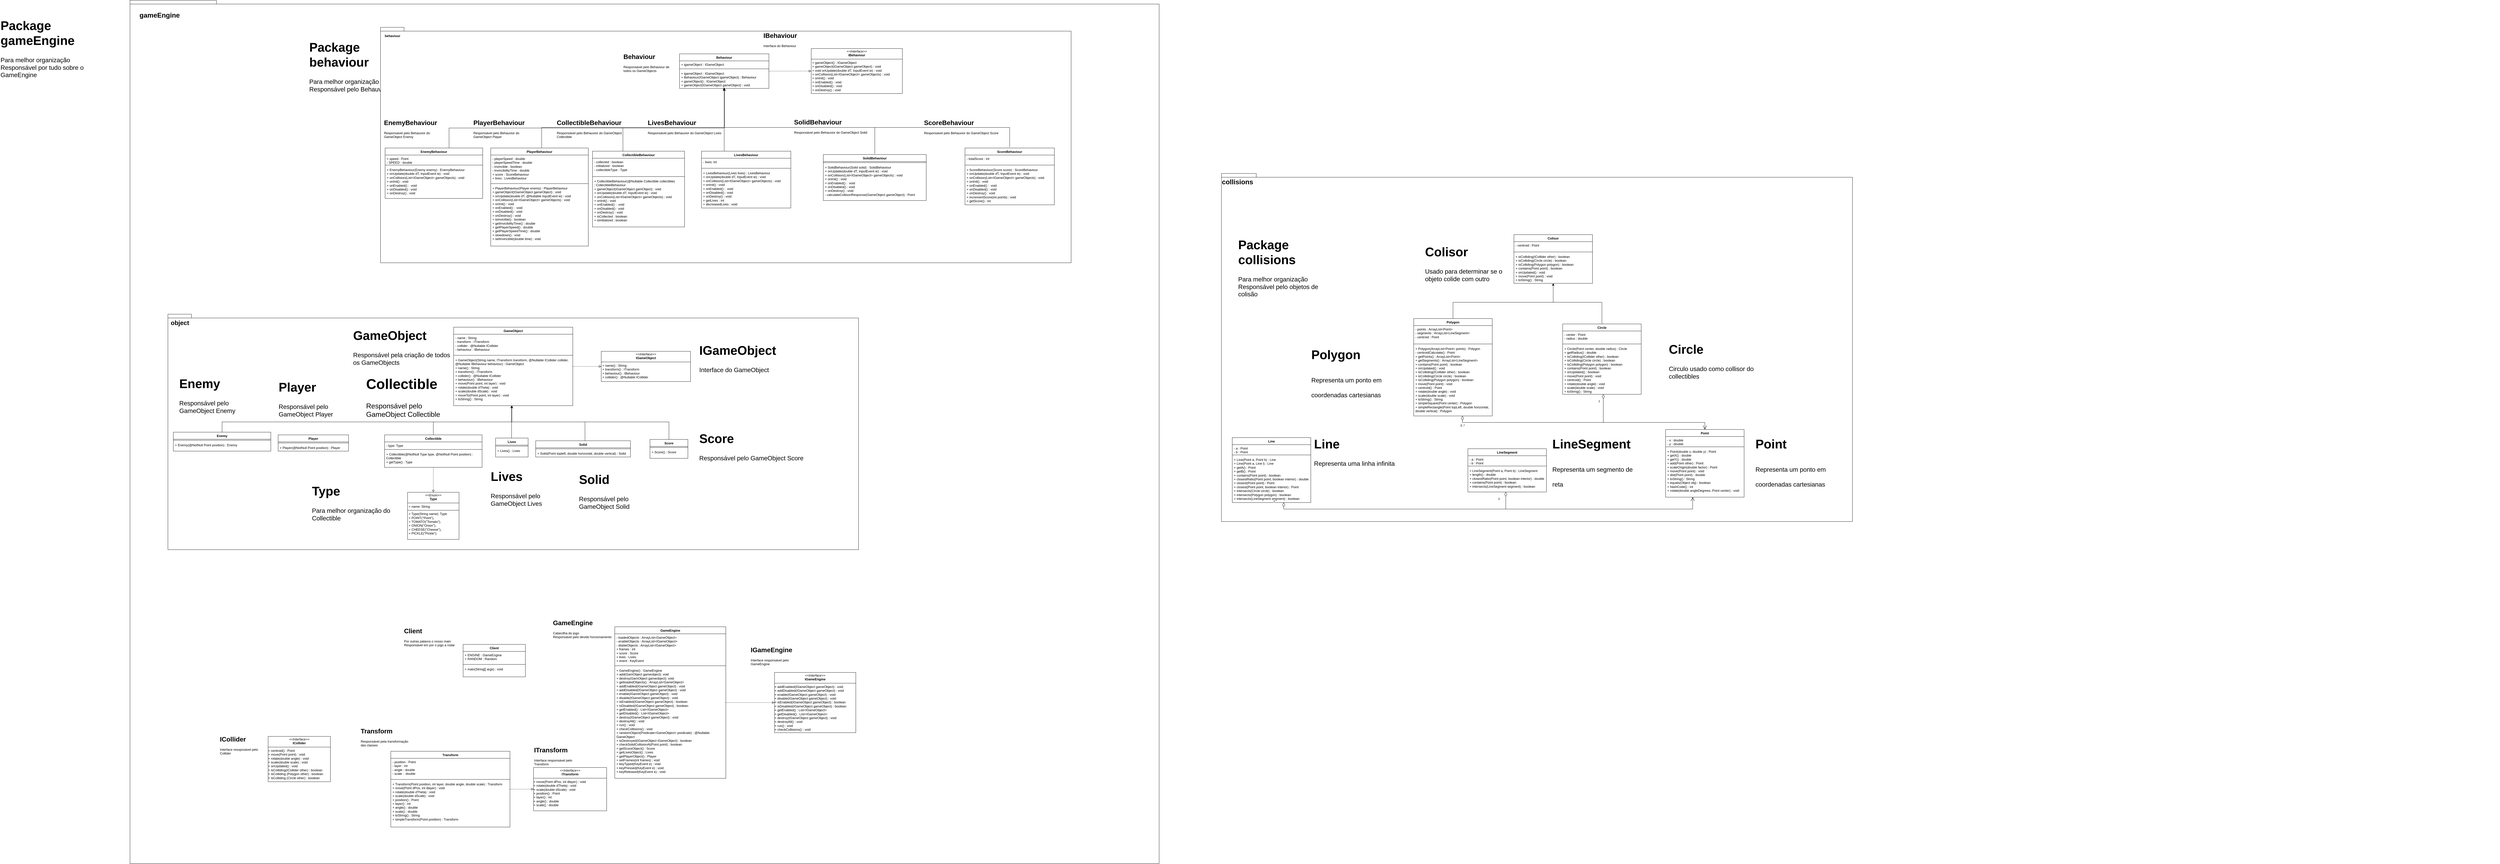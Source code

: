 <mxfile version="27.0.2">
  <diagram name="Página-1" id="TPAtXWxRkIJJQsbXMNPa">
    <mxGraphModel dx="14555" dy="9767" grid="1" gridSize="10" guides="1" tooltips="1" connect="1" arrows="1" fold="1" page="1" pageScale="1" pageWidth="827" pageHeight="1169" math="0" shadow="0">
      <root>
        <mxCell id="0" />
        <mxCell id="1" parent="0" />
        <mxCell id="spv7mVngAGnNfwhWqYHn-1" value="" style="group" parent="1" vertex="1" connectable="0">
          <mxGeometry x="-3530" y="-2380" width="4700" height="2080" as="geometry" />
        </mxCell>
        <mxCell id="spv7mVngAGnNfwhWqYHn-2" value="" style="shape=folder;fontStyle=1;spacingTop=10;tabWidth=40;tabHeight=14;tabPosition=left;html=1;whiteSpace=wrap;" parent="spv7mVngAGnNfwhWqYHn-1" vertex="1">
          <mxGeometry y="-1110" width="3800" height="3190" as="geometry" />
        </mxCell>
        <mxCell id="spv7mVngAGnNfwhWqYHn-20" value="" style="group" parent="spv7mVngAGnNfwhWqYHn-1" vertex="1" connectable="0">
          <mxGeometry x="624.906" y="780" width="1698.113" height="208" as="geometry" />
        </mxCell>
        <mxCell id="srTG7VE72a6LMIgZA2GY-1" value="&lt;h1 style=&quot;margin-top: 0px;&quot;&gt;&lt;span style=&quot;background-color: transparent; color: light-dark(rgb(0, 0, 0), rgb(255, 255, 255));&quot;&gt;Package behaviour&lt;/span&gt;&lt;/h1&gt;&lt;div&gt;Para melhor organização&lt;/div&gt;&lt;div&gt;&lt;span style=&quot;background-color: transparent; color: light-dark(rgb(0, 0, 0), rgb(255, 255, 255));&quot;&gt;Responsável&lt;/span&gt;&amp;nbsp;pelo Behauvior&lt;/div&gt;&lt;div&gt;&lt;br&gt;&lt;/div&gt;" style="text;html=1;whiteSpace=wrap;overflow=hidden;rounded=0;fontSize=23;" parent="spv7mVngAGnNfwhWqYHn-1" vertex="1">
          <mxGeometry x="660" y="-970" width="320" height="220" as="geometry" />
        </mxCell>
        <mxCell id="ySR9ShPo_II3SULA36ot-77" value="" style="group" parent="spv7mVngAGnNfwhWqYHn-1" vertex="1" connectable="0">
          <mxGeometry x="140" y="50" width="2730" height="1030" as="geometry" />
        </mxCell>
        <mxCell id="ySR9ShPo_II3SULA36ot-78" value="" style="shape=folder;fontStyle=1;spacingTop=10;tabWidth=40;tabHeight=14;tabPosition=left;html=1;whiteSpace=wrap;" parent="ySR9ShPo_II3SULA36ot-77" vertex="1">
          <mxGeometry width="2550" height="870" as="geometry" />
        </mxCell>
        <mxCell id="ySR9ShPo_II3SULA36ot-79" value="&lt;span style=&quot;text-wrap-mode: wrap;&quot;&gt;object&lt;/span&gt;" style="text;align=center;fontStyle=1;verticalAlign=middle;spacingLeft=3;spacingRight=3;strokeColor=none;rotatable=0;points=[[0,0.5],[1,0.5]];portConstraint=eastwest;html=1;fontSize=23;" parent="ySR9ShPo_II3SULA36ot-77" vertex="1">
          <mxGeometry y="19.556" width="88.004" height="25.422" as="geometry" />
        </mxCell>
        <mxCell id="ySR9ShPo_II3SULA36ot-80" value="Player" style="swimlane;fontStyle=1;align=center;verticalAlign=top;childLayout=stackLayout;horizontal=1;startSize=26;horizontalStack=0;resizeParent=1;resizeParentMax=0;resizeLast=0;collapsible=1;marginBottom=0;whiteSpace=wrap;html=1;" parent="ySR9ShPo_II3SULA36ot-77" vertex="1">
          <mxGeometry x="407.02" y="445.87" width="260" height="60.002" as="geometry" />
        </mxCell>
        <mxCell id="ySR9ShPo_II3SULA36ot-82" value="" style="line;strokeWidth=1;fillColor=none;align=left;verticalAlign=middle;spacingTop=-1;spacingLeft=3;spacingRight=3;rotatable=0;labelPosition=right;points=[];portConstraint=eastwest;strokeColor=inherit;" parent="ySR9ShPo_II3SULA36ot-80" vertex="1">
          <mxGeometry y="26" width="260" height="7.822" as="geometry" />
        </mxCell>
        <mxCell id="ySR9ShPo_II3SULA36ot-83" value="+ Player(@NotNull Point position) : Player" style="text;strokeColor=none;fillColor=none;align=left;verticalAlign=top;spacingLeft=4;spacingRight=4;overflow=hidden;rotatable=0;points=[[0,0.5],[1,0.5]];portConstraint=eastwest;whiteSpace=wrap;html=1;" parent="ySR9ShPo_II3SULA36ot-80" vertex="1">
          <mxGeometry y="33.822" width="260" height="26.18" as="geometry" />
        </mxCell>
        <mxCell id="ySR9ShPo_II3SULA36ot-84" value="GameObject" style="swimlane;fontStyle=1;align=center;verticalAlign=top;childLayout=stackLayout;horizontal=1;startSize=26;horizontalStack=0;resizeParent=1;resizeParentMax=0;resizeLast=0;collapsible=1;marginBottom=0;whiteSpace=wrap;html=1;" parent="ySR9ShPo_II3SULA36ot-77" vertex="1">
          <mxGeometry x="1055" y="48" width="440" height="290.002" as="geometry" />
        </mxCell>
        <mxCell id="ySR9ShPo_II3SULA36ot-85" value="- name : String&lt;div&gt;- transform : ITransform&lt;/div&gt;&lt;div&gt;- collider : @Nullable ICollider&lt;/div&gt;&lt;div&gt;- behaviour : IBehaviour&lt;/div&gt;" style="text;strokeColor=none;fillColor=none;align=left;verticalAlign=top;spacingLeft=4;spacingRight=4;overflow=hidden;rotatable=0;points=[[0,0.5],[1,0.5]];portConstraint=eastwest;whiteSpace=wrap;html=1;" parent="ySR9ShPo_II3SULA36ot-84" vertex="1">
          <mxGeometry y="26" width="440" height="74" as="geometry" />
        </mxCell>
        <mxCell id="ySR9ShPo_II3SULA36ot-86" value="" style="line;strokeWidth=1;fillColor=none;align=left;verticalAlign=middle;spacingTop=-1;spacingLeft=3;spacingRight=3;rotatable=0;labelPosition=right;points=[];portConstraint=eastwest;strokeColor=inherit;" parent="ySR9ShPo_II3SULA36ot-84" vertex="1">
          <mxGeometry y="100" width="440" height="7.822" as="geometry" />
        </mxCell>
        <mxCell id="ySR9ShPo_II3SULA36ot-87" value="&lt;div&gt;+ GameObject(String name, ITransform transform, @Nullable ICollider collider, @Nullable IBehaviour behaviour) : GameObject&lt;/div&gt;&lt;div&gt;+ name() : String&lt;/div&gt;&lt;div&gt;+ transform() : ITransform&lt;/div&gt;&lt;div&gt;+ collider() : @Nullable ICollider&amp;nbsp;&lt;/div&gt;&lt;div&gt;+ behaviour() : IBehaviour&amp;nbsp;&lt;/div&gt;&lt;div&gt;+ move(Point point, int layer) : void&amp;nbsp;&lt;/div&gt;&lt;div&gt;+ rotate(double dTheta) : void&lt;/div&gt;&lt;div&gt;+ scale(double dScale) : void&lt;/div&gt;&lt;div&gt;+ moveTo(Point point, int layer) : void&lt;/div&gt;&lt;div&gt;+ toString() : String&lt;/div&gt;" style="text;strokeColor=none;fillColor=none;align=left;verticalAlign=top;spacingLeft=4;spacingRight=4;overflow=hidden;rotatable=0;points=[[0,0.5],[1,0.5]];portConstraint=eastwest;whiteSpace=wrap;html=1;" parent="ySR9ShPo_II3SULA36ot-84" vertex="1">
          <mxGeometry y="107.822" width="440" height="182.18" as="geometry" />
        </mxCell>
        <mxCell id="ySR9ShPo_II3SULA36ot-88" value="&lt;p style=&quot;margin:0px;margin-top:4px;text-align:center;&quot;&gt;&lt;i&gt;&amp;lt;&amp;lt;Interface&amp;gt;&amp;gt;&lt;/i&gt;&lt;br&gt;&lt;span style=&quot;font-weight: 700;&quot;&gt;IGameObject&lt;/span&gt;&lt;/p&gt;&lt;hr size=&quot;1&quot; style=&quot;border-style:solid;&quot;&gt;&lt;p style=&quot;margin:0px;margin-left:4px;&quot;&gt;&lt;/p&gt;&lt;p style=&quot;margin:0px;margin-left:4px;&quot;&gt;+ name() : String&amp;nbsp;&lt;/p&gt;&lt;p style=&quot;margin:0px;margin-left:4px;&quot;&gt;+ transform() : ITransform&amp;nbsp;&lt;/p&gt;&lt;p style=&quot;margin: 0px 0px 0px 4px;&quot;&gt;+ behaviour() : IBehaviour&lt;/p&gt;&lt;div&gt;&lt;p style=&quot;margin: 0px 0px 0px 4px;&quot;&gt;+ collider() : @Nullable ICollider&amp;nbsp;&lt;/p&gt;&lt;/div&gt;&lt;div&gt;&lt;br&gt;&lt;/div&gt;" style="verticalAlign=top;align=left;overflow=fill;html=1;whiteSpace=wrap;" parent="ySR9ShPo_II3SULA36ot-77" vertex="1">
          <mxGeometry x="1600" y="137.22" width="329.65" height="111.56" as="geometry" />
        </mxCell>
        <mxCell id="ySR9ShPo_II3SULA36ot-89" value="" style="endArrow=block;dashed=1;html=1;rounded=0;startArrow=none;startFill=0;endFill=0;" parent="ySR9ShPo_II3SULA36ot-77" source="ySR9ShPo_II3SULA36ot-84" target="ySR9ShPo_II3SULA36ot-88" edge="1">
          <mxGeometry width="50" height="50" relative="1" as="geometry">
            <mxPoint x="1014.521" y="341.462" as="sourcePoint" />
            <mxPoint x="1014.521" y="215.329" as="targetPoint" />
          </mxGeometry>
        </mxCell>
        <mxCell id="ySR9ShPo_II3SULA36ot-90" value="" style="group" parent="ySR9ShPo_II3SULA36ot-77" vertex="1" connectable="0">
          <mxGeometry x="253.011" y="293.333" width="687.529" height="78.222" as="geometry" />
        </mxCell>
        <mxCell id="ySR9ShPo_II3SULA36ot-91" value="&lt;h1 style=&quot;margin-top: 0px;&quot;&gt;&lt;span style=&quot;background-color: transparent; color: light-dark(rgb(0, 0, 0), rgb(255, 255, 255));&quot;&gt;GameObject&lt;/span&gt;&lt;/h1&gt;&lt;div&gt;&lt;span style=&quot;background-color: transparent; color: light-dark(rgb(0, 0, 0), rgb(255, 255, 255));&quot;&gt;Responsável&lt;/span&gt;&lt;span style=&quot;background-color: transparent; color: light-dark(rgb(0, 0, 0), rgb(255, 255, 255));&quot;&gt;&amp;nbsp;pela criação de todos os GameObjects&lt;/span&gt;&lt;/div&gt;&lt;div&gt;&lt;br&gt;&lt;/div&gt;" style="text;html=1;whiteSpace=wrap;overflow=hidden;rounded=0;fontSize=23;" parent="ySR9ShPo_II3SULA36ot-77" vertex="1">
          <mxGeometry x="682.33" y="44.98" width="372.67" height="211.78" as="geometry" />
        </mxCell>
        <mxCell id="ySR9ShPo_II3SULA36ot-92" value="&lt;h1 style=&quot;margin-top: 0px;&quot;&gt;IGameObject&lt;/h1&gt;&lt;div&gt;&lt;span style=&quot;background-color: transparent; color: light-dark(rgb(0, 0, 0), rgb(255, 255, 255));&quot;&gt;Interface do GameObject&lt;/span&gt;&lt;/div&gt;" style="text;html=1;whiteSpace=wrap;overflow=hidden;rounded=0;fontSize=23;" parent="ySR9ShPo_II3SULA36ot-77" vertex="1">
          <mxGeometry x="1960" y="100" width="290" height="200" as="geometry" />
        </mxCell>
        <mxCell id="ySR9ShPo_II3SULA36ot-93" value="&lt;h1 style=&quot;margin-top: 0px;&quot;&gt;Enemy&lt;/h1&gt;&lt;div&gt;&lt;span style=&quot;background-color: transparent; color: light-dark(rgb(0, 0, 0), rgb(255, 255, 255));&quot;&gt;Responsável&lt;/span&gt;&lt;span style=&quot;background-color: transparent; color: light-dark(rgb(0, 0, 0), rgb(255, 255, 255));&quot;&gt;&amp;nbsp;pelo GameObject Enemy&lt;/span&gt;&lt;/div&gt;&lt;div&gt;&lt;br&gt;&lt;/div&gt;" style="text;html=1;whiteSpace=wrap;overflow=hidden;rounded=0;fontSize=23;" parent="ySR9ShPo_II3SULA36ot-77" vertex="1">
          <mxGeometry x="40" y="223" width="249" height="172" as="geometry" />
        </mxCell>
        <mxCell id="ySR9ShPo_II3SULA36ot-94" value="&lt;h1 style=&quot;margin-top: 0px;&quot;&gt;&lt;span style=&quot;background-color: transparent; color: light-dark(rgb(0, 0, 0), rgb(255, 255, 255));&quot;&gt;Player&lt;/span&gt;&lt;/h1&gt;&lt;div&gt;&lt;span style=&quot;background-color: transparent; color: light-dark(rgb(0, 0, 0), rgb(255, 255, 255));&quot;&gt;Responsável&lt;/span&gt;&lt;span style=&quot;background-color: transparent; color: light-dark(rgb(0, 0, 0), rgb(255, 255, 255));&quot;&gt;&amp;nbsp;pelo GameObject Player&lt;/span&gt;&lt;/div&gt;&lt;div&gt;&lt;br&gt;&lt;/div&gt;" style="text;html=1;whiteSpace=wrap;overflow=hidden;rounded=0;fontSize=23;" parent="ySR9ShPo_II3SULA36ot-77" vertex="1">
          <mxGeometry x="407.02" y="235.86" width="300" height="162.14" as="geometry" />
        </mxCell>
        <mxCell id="ySR9ShPo_II3SULA36ot-95" value="&lt;h1 style=&quot;margin-top: 0px;&quot;&gt;&lt;span style=&quot;background-color: transparent; color: light-dark(rgb(0, 0, 0), rgb(255, 255, 255));&quot;&gt;Collectible&lt;/span&gt;&lt;/h1&gt;&lt;div&gt;&lt;span style=&quot;background-color: transparent; color: light-dark(rgb(0, 0, 0), rgb(255, 255, 255));&quot;&gt;Responsável&lt;/span&gt;&lt;span style=&quot;background-color: transparent; color: light-dark(rgb(0, 0, 0), rgb(255, 255, 255));&quot;&gt;&amp;nbsp;pelo GameObject Collectible&lt;/span&gt;&lt;/div&gt;&lt;div&gt;&lt;br&gt;&lt;/div&gt;" style="text;html=1;whiteSpace=wrap;overflow=hidden;rounded=0;fontSize=26;" parent="ySR9ShPo_II3SULA36ot-77" vertex="1">
          <mxGeometry x="730" y="220" width="306" height="178" as="geometry" />
        </mxCell>
        <mxCell id="ySR9ShPo_II3SULA36ot-129" style="edgeStyle=orthogonalEdgeStyle;rounded=0;orthogonalLoop=1;jettySize=auto;html=1;" parent="ySR9ShPo_II3SULA36ot-77" target="ySR9ShPo_II3SULA36ot-84" edge="1">
          <mxGeometry relative="1" as="geometry">
            <mxPoint x="980" y="450.73" as="sourcePoint" />
            <mxPoint x="1270" y="338" as="targetPoint" />
            <Array as="points">
              <mxPoint x="980" y="398" />
              <mxPoint x="1270" y="398" />
            </Array>
          </mxGeometry>
        </mxCell>
        <mxCell id="ySR9ShPo_II3SULA36ot-98" value="Collectible" style="swimlane;fontStyle=1;align=center;verticalAlign=top;childLayout=stackLayout;horizontal=1;startSize=26;horizontalStack=0;resizeParent=1;resizeParentMax=0;resizeLast=0;collapsible=1;marginBottom=0;whiteSpace=wrap;html=1;" parent="ySR9ShPo_II3SULA36ot-77" vertex="1">
          <mxGeometry x="800" y="445.87" width="360" height="120.002" as="geometry" />
        </mxCell>
        <mxCell id="ySR9ShPo_II3SULA36ot-99" value="&lt;div&gt;- type: Type&lt;/div&gt;" style="text;strokeColor=none;fillColor=none;align=left;verticalAlign=top;spacingLeft=4;spacingRight=4;overflow=hidden;rotatable=0;points=[[0,0.5],[1,0.5]];portConstraint=eastwest;whiteSpace=wrap;html=1;" parent="ySR9ShPo_II3SULA36ot-98" vertex="1">
          <mxGeometry y="26" width="360" height="24" as="geometry" />
        </mxCell>
        <mxCell id="ySR9ShPo_II3SULA36ot-100" value="" style="line;strokeWidth=1;fillColor=none;align=left;verticalAlign=middle;spacingTop=-1;spacingLeft=3;spacingRight=3;rotatable=0;labelPosition=right;points=[];portConstraint=eastwest;strokeColor=inherit;" parent="ySR9ShPo_II3SULA36ot-98" vertex="1">
          <mxGeometry y="50" width="360" height="7.822" as="geometry" />
        </mxCell>
        <mxCell id="ySR9ShPo_II3SULA36ot-101" value="&lt;div&gt;+ Collectible(@NotNull Type type, @NotNull Point position) : Collectible&lt;/div&gt;&lt;div&gt;+ getType() : Type&lt;/div&gt;" style="text;strokeColor=none;fillColor=none;align=left;verticalAlign=top;spacingLeft=4;spacingRight=4;overflow=hidden;rotatable=0;points=[[0,0.5],[1,0.5]];portConstraint=eastwest;whiteSpace=wrap;html=1;" parent="ySR9ShPo_II3SULA36ot-98" vertex="1">
          <mxGeometry y="57.822" width="360" height="62.18" as="geometry" />
        </mxCell>
        <mxCell id="ySR9ShPo_II3SULA36ot-133" style="edgeStyle=orthogonalEdgeStyle;rounded=0;orthogonalLoop=1;jettySize=auto;html=1;" parent="ySR9ShPo_II3SULA36ot-77" target="ySR9ShPo_II3SULA36ot-87" edge="1">
          <mxGeometry relative="1" as="geometry">
            <mxPoint x="200" y="445.867" as="sourcePoint" />
            <mxPoint x="1270" y="348.002" as="targetPoint" />
            <Array as="points">
              <mxPoint x="200" y="398" />
              <mxPoint x="1270" y="398" />
            </Array>
          </mxGeometry>
        </mxCell>
        <mxCell id="ySR9ShPo_II3SULA36ot-102" value="Enemy" style="swimlane;fontStyle=1;align=center;verticalAlign=top;childLayout=stackLayout;horizontal=1;startSize=26;horizontalStack=0;resizeParent=1;resizeParentMax=0;resizeLast=0;collapsible=1;marginBottom=0;whiteSpace=wrap;html=1;" parent="ySR9ShPo_II3SULA36ot-77" vertex="1">
          <mxGeometry x="19.999" y="435.867" width="360" height="70.002" as="geometry" />
        </mxCell>
        <mxCell id="ySR9ShPo_II3SULA36ot-104" value="" style="line;strokeWidth=1;fillColor=none;align=left;verticalAlign=middle;spacingTop=-1;spacingLeft=3;spacingRight=3;rotatable=0;labelPosition=right;points=[];portConstraint=eastwest;strokeColor=inherit;" parent="ySR9ShPo_II3SULA36ot-102" vertex="1">
          <mxGeometry y="26" width="360" height="7.822" as="geometry" />
        </mxCell>
        <mxCell id="ySR9ShPo_II3SULA36ot-105" value="+ Enemy(@NotNull Point position) : Enemy&amp;nbsp;" style="text;strokeColor=none;fillColor=none;align=left;verticalAlign=top;spacingLeft=4;spacingRight=4;overflow=hidden;rotatable=0;points=[[0,0.5],[1,0.5]];portConstraint=eastwest;whiteSpace=wrap;html=1;" parent="ySR9ShPo_II3SULA36ot-102" vertex="1">
          <mxGeometry y="33.822" width="360" height="36.18" as="geometry" />
        </mxCell>
        <mxCell id="ySR9ShPo_II3SULA36ot-134" style="edgeStyle=orthogonalEdgeStyle;rounded=0;orthogonalLoop=1;jettySize=auto;html=1;" parent="ySR9ShPo_II3SULA36ot-77" source="ySR9ShPo_II3SULA36ot-107" target="ySR9ShPo_II3SULA36ot-84" edge="1">
          <mxGeometry relative="1" as="geometry">
            <Array as="points">
              <mxPoint x="1540" y="398" />
              <mxPoint x="1270" y="398" />
            </Array>
          </mxGeometry>
        </mxCell>
        <mxCell id="ySR9ShPo_II3SULA36ot-107" value="Solid" style="swimlane;fontStyle=1;align=center;verticalAlign=top;childLayout=stackLayout;horizontal=1;startSize=26;horizontalStack=0;resizeParent=1;resizeParentMax=0;resizeLast=0;collapsible=1;marginBottom=0;whiteSpace=wrap;html=1;" parent="ySR9ShPo_II3SULA36ot-77" vertex="1">
          <mxGeometry x="1358.013" y="467.607" width="350" height="60.002" as="geometry" />
        </mxCell>
        <mxCell id="ySR9ShPo_II3SULA36ot-108" value="" style="line;strokeWidth=1;fillColor=none;align=left;verticalAlign=middle;spacingTop=-1;spacingLeft=3;spacingRight=3;rotatable=0;labelPosition=right;points=[];portConstraint=eastwest;strokeColor=inherit;" parent="ySR9ShPo_II3SULA36ot-107" vertex="1">
          <mxGeometry y="26" width="350" height="7.822" as="geometry" />
        </mxCell>
        <mxCell id="ySR9ShPo_II3SULA36ot-109" value="&lt;div&gt;+ Solid(Point topleft, double horizontal, double vertical) : Solid&lt;/div&gt;" style="text;strokeColor=none;fillColor=none;align=left;verticalAlign=top;spacingLeft=4;spacingRight=4;overflow=hidden;rotatable=0;points=[[0,0.5],[1,0.5]];portConstraint=eastwest;whiteSpace=wrap;html=1;" parent="ySR9ShPo_II3SULA36ot-107" vertex="1">
          <mxGeometry y="33.822" width="350" height="26.18" as="geometry" />
        </mxCell>
        <mxCell id="ySR9ShPo_II3SULA36ot-135" style="edgeStyle=orthogonalEdgeStyle;rounded=0;orthogonalLoop=1;jettySize=auto;html=1;" parent="ySR9ShPo_II3SULA36ot-77" source="ySR9ShPo_II3SULA36ot-111" target="ySR9ShPo_II3SULA36ot-84" edge="1">
          <mxGeometry relative="1" as="geometry">
            <Array as="points">
              <mxPoint x="1850" y="398" />
              <mxPoint x="1270" y="398" />
            </Array>
          </mxGeometry>
        </mxCell>
        <mxCell id="ySR9ShPo_II3SULA36ot-111" value="Score" style="swimlane;fontStyle=1;align=center;verticalAlign=top;childLayout=stackLayout;horizontal=1;startSize=26;horizontalStack=0;resizeParent=1;resizeParentMax=0;resizeLast=0;collapsible=1;marginBottom=0;whiteSpace=wrap;html=1;" parent="ySR9ShPo_II3SULA36ot-77" vertex="1">
          <mxGeometry x="1779.995" y="462.61" width="140" height="70.002" as="geometry" />
        </mxCell>
        <mxCell id="ySR9ShPo_II3SULA36ot-113" value="" style="line;strokeWidth=1;fillColor=none;align=left;verticalAlign=middle;spacingTop=-1;spacingLeft=3;spacingRight=3;rotatable=0;labelPosition=right;points=[];portConstraint=eastwest;strokeColor=inherit;" parent="ySR9ShPo_II3SULA36ot-111" vertex="1">
          <mxGeometry y="26" width="140" height="7.822" as="geometry" />
        </mxCell>
        <mxCell id="ySR9ShPo_II3SULA36ot-114" value="+ Score() : Score" style="text;strokeColor=none;fillColor=none;align=left;verticalAlign=top;spacingLeft=4;spacingRight=4;overflow=hidden;rotatable=0;points=[[0,0.5],[1,0.5]];portConstraint=eastwest;whiteSpace=wrap;html=1;" parent="ySR9ShPo_II3SULA36ot-111" vertex="1">
          <mxGeometry y="33.822" width="140" height="36.18" as="geometry" />
        </mxCell>
        <mxCell id="ySR9ShPo_II3SULA36ot-115" style="edgeStyle=orthogonalEdgeStyle;rounded=0;orthogonalLoop=1;jettySize=auto;html=1;" parent="ySR9ShPo_II3SULA36ot-77" source="ySR9ShPo_II3SULA36ot-116" target="ySR9ShPo_II3SULA36ot-84" edge="1">
          <mxGeometry relative="1" as="geometry">
            <Array as="points">
              <mxPoint x="1269" y="400" />
              <mxPoint x="1269" y="400" />
            </Array>
          </mxGeometry>
        </mxCell>
        <mxCell id="ySR9ShPo_II3SULA36ot-116" value="Lives" style="swimlane;fontStyle=1;align=center;verticalAlign=top;childLayout=stackLayout;horizontal=1;startSize=26;horizontalStack=0;resizeParent=1;resizeParentMax=0;resizeLast=0;collapsible=1;marginBottom=0;whiteSpace=wrap;html=1;" parent="ySR9ShPo_II3SULA36ot-77" vertex="1">
          <mxGeometry x="1209.997" y="457.603" width="120" height="70.002" as="geometry" />
        </mxCell>
        <mxCell id="ySR9ShPo_II3SULA36ot-118" value="" style="line;strokeWidth=1;fillColor=none;align=left;verticalAlign=middle;spacingTop=-1;spacingLeft=3;spacingRight=3;rotatable=0;labelPosition=right;points=[];portConstraint=eastwest;strokeColor=inherit;" parent="ySR9ShPo_II3SULA36ot-116" vertex="1">
          <mxGeometry y="26" width="120" height="7.822" as="geometry" />
        </mxCell>
        <mxCell id="ySR9ShPo_II3SULA36ot-119" value="&lt;div&gt;+ Lives() : Lives&lt;/div&gt;" style="text;strokeColor=none;fillColor=none;align=left;verticalAlign=top;spacingLeft=4;spacingRight=4;overflow=hidden;rotatable=0;points=[[0,0.5],[1,0.5]];portConstraint=eastwest;whiteSpace=wrap;html=1;" parent="ySR9ShPo_II3SULA36ot-116" vertex="1">
          <mxGeometry y="33.822" width="120" height="36.18" as="geometry" />
        </mxCell>
        <mxCell id="ySR9ShPo_II3SULA36ot-127" value="" style="endArrow=block;dashed=1;html=1;rounded=0;startArrow=none;startFill=0;endFill=0;" parent="ySR9ShPo_II3SULA36ot-77" source="ySR9ShPo_II3SULA36ot-98" target="ySR9ShPo_II3SULA36ot-128" edge="1">
          <mxGeometry width="50" height="50" relative="1" as="geometry">
            <mxPoint x="1013" y="648" as="sourcePoint" />
            <mxPoint x="1270.35" y="600.22" as="targetPoint" />
          </mxGeometry>
        </mxCell>
        <mxCell id="ySR9ShPo_II3SULA36ot-128" value="&lt;p style=&quot;margin:0px;margin-top:4px;text-align:center;&quot;&gt;&lt;i&gt;&amp;lt;&amp;lt;Enum&amp;gt;&amp;gt;&lt;/i&gt;&lt;br&gt;&lt;b&gt;Type&lt;/b&gt;&lt;/p&gt;&lt;hr size=&quot;1&quot; style=&quot;border-style:solid;&quot;&gt;&lt;p style=&quot;margin:0px;margin-left:4px;&quot;&gt;+ name: String&lt;br&gt;&lt;/p&gt;&lt;hr size=&quot;1&quot; style=&quot;border-style:solid;&quot;&gt;&lt;p style=&quot;margin:0px;margin-left:4px;&quot;&gt;+ Type(String name): Type&lt;br&gt;&lt;/p&gt;&lt;p style=&quot;margin:0px;margin-left:4px;&quot;&gt;+ POINT(&quot;Point&quot;),&lt;/p&gt;&lt;p style=&quot;margin:0px;margin-left:4px;&quot;&gt;+ TOMATO(&quot;Tomato&quot;),&lt;/p&gt;&lt;p style=&quot;margin:0px;margin-left:4px;&quot;&gt;+ ONION(&quot;Onion&quot;),&lt;/p&gt;&lt;p style=&quot;margin:0px;margin-left:4px;&quot;&gt;+ CHEESE(&quot;Cheese&quot;),&lt;/p&gt;&lt;p style=&quot;margin:0px;margin-left:4px;&quot;&gt;+ PICKLE(&quot;Pickle&quot;);&lt;/p&gt;&lt;div&gt;&lt;br&gt;&lt;/div&gt;" style="verticalAlign=top;align=left;overflow=fill;html=1;whiteSpace=wrap;" parent="ySR9ShPo_II3SULA36ot-77" vertex="1">
          <mxGeometry x="885" y="658" width="190" height="174.13" as="geometry" />
        </mxCell>
        <mxCell id="ySR9ShPo_II3SULA36ot-137" value="&lt;h1 style=&quot;margin-top: 0px;&quot;&gt;&lt;span style=&quot;background-color: transparent; color: light-dark(rgb(0, 0, 0), rgb(255, 255, 255));&quot;&gt;Type&lt;/span&gt;&lt;/h1&gt;&lt;div&gt;Para melhor organização do Collectible&lt;/div&gt;" style="text;html=1;whiteSpace=wrap;overflow=hidden;rounded=0;fontSize=23;" parent="ySR9ShPo_II3SULA36ot-77" vertex="1">
          <mxGeometry x="530" y="620" width="335.03" height="146" as="geometry" />
        </mxCell>
        <mxCell id="ySR9ShPo_II3SULA36ot-138" value="&lt;h1 style=&quot;margin-top: 0px;&quot;&gt;&lt;span style=&quot;background-color: transparent; color: light-dark(rgb(0, 0, 0), rgb(255, 255, 255));&quot;&gt;Lives&lt;/span&gt;&lt;/h1&gt;&lt;div&gt;&lt;span style=&quot;background-color: transparent; color: light-dark(rgb(0, 0, 0), rgb(255, 255, 255));&quot;&gt;Responsável&lt;/span&gt;&lt;span style=&quot;background-color: transparent; color: light-dark(rgb(0, 0, 0), rgb(255, 255, 255));&quot;&gt;&amp;nbsp;pelo GameObject Lives&lt;/span&gt;&lt;/div&gt;" style="text;html=1;whiteSpace=wrap;overflow=hidden;rounded=0;fontSize=23;" parent="ySR9ShPo_II3SULA36ot-77" vertex="1">
          <mxGeometry x="1190" y="565.87" width="290" height="164.13" as="geometry" />
        </mxCell>
        <mxCell id="ySR9ShPo_II3SULA36ot-140" value="&lt;h1 style=&quot;margin-top: 0px;&quot;&gt;Solid&lt;/h1&gt;&lt;div&gt;&lt;span style=&quot;background-color: transparent; color: light-dark(rgb(0, 0, 0), rgb(255, 255, 255));&quot;&gt;Responsável&lt;/span&gt;&lt;span style=&quot;background-color: transparent; color: light-dark(rgb(0, 0, 0), rgb(255, 255, 255));&quot;&gt;&amp;nbsp;pelo GameObject Solid&lt;/span&gt;&lt;/div&gt;" style="text;html=1;whiteSpace=wrap;overflow=hidden;rounded=0;fontSize=23;" parent="ySR9ShPo_II3SULA36ot-77" vertex="1">
          <mxGeometry x="1516" y="577" width="220" height="173" as="geometry" />
        </mxCell>
        <mxCell id="ySR9ShPo_II3SULA36ot-141" value="&lt;h1 style=&quot;margin-top: 0px;&quot;&gt;Score&lt;/h1&gt;&lt;div&gt;&lt;span style=&quot;background-color: transparent; color: light-dark(rgb(0, 0, 0), rgb(255, 255, 255));&quot;&gt;Responsável&lt;/span&gt;&lt;span style=&quot;background-color: transparent; color: light-dark(rgb(0, 0, 0), rgb(255, 255, 255));&quot;&gt;&amp;nbsp;pelo GameObject Score&lt;/span&gt;&lt;/div&gt;" style="text;html=1;whiteSpace=wrap;overflow=hidden;rounded=0;fontSize=23;" parent="ySR9ShPo_II3SULA36ot-77" vertex="1">
          <mxGeometry x="1960" y="426" width="555.01" height="282.13" as="geometry" />
        </mxCell>
        <mxCell id="spv7mVngAGnNfwhWqYHn-3" value="&lt;span style=&quot;text-wrap-mode: wrap;&quot;&gt;gameEngine&lt;/span&gt;" style="text;align=center;fontStyle=1;verticalAlign=middle;spacingLeft=3;spacingRight=3;strokeColor=none;rotatable=0;points=[[0,0.5],[1,0.5]];portConstraint=eastwest;html=1;fontSize=25;" parent="spv7mVngAGnNfwhWqYHn-1" vertex="1">
          <mxGeometry y="-1090" width="217.358" height="67.6" as="geometry" />
        </mxCell>
        <mxCell id="nX6OW4AqYJklvxlQMPGx-9" value="GameEngine" style="swimlane;fontStyle=1;align=center;verticalAlign=top;childLayout=stackLayout;horizontal=1;startSize=26;horizontalStack=0;resizeParent=1;resizeParentMax=0;resizeLast=0;collapsible=1;marginBottom=0;whiteSpace=wrap;html=1;" parent="spv7mVngAGnNfwhWqYHn-1" vertex="1">
          <mxGeometry x="1790" y="1205" width="410" height="560" as="geometry" />
        </mxCell>
        <mxCell id="nX6OW4AqYJklvxlQMPGx-10" value="- loadedObjects : ArrayList&amp;lt;GameObject&amp;gt;&lt;div&gt;&lt;div&gt;&lt;span style=&quot;background-color: transparent; color: light-dark(rgb(0, 0, 0), rgb(255, 255, 255));&quot;&gt;- enableObjects : ArrayList&amp;lt;IGameObject&amp;gt;&lt;/span&gt;&lt;/div&gt;&lt;div&gt;- disbleObjects : ArrayList&amp;lt;IGameObject&amp;gt;&lt;span style=&quot;background-color: transparent; color: light-dark(rgb(0, 0, 0), rgb(255, 255, 255));&quot;&gt;&lt;/span&gt;&lt;/div&gt;&lt;div&gt;&lt;/div&gt;&lt;div&gt;+ frames : int&lt;/div&gt;&lt;/div&gt;&lt;div&gt;+ score : Score&lt;/div&gt;&lt;div&gt;+ lives : Lives&lt;/div&gt;&lt;div&gt;+ event : KeyEvent&lt;/div&gt;" style="text;strokeColor=none;fillColor=none;align=left;verticalAlign=top;spacingLeft=4;spacingRight=4;overflow=hidden;rotatable=0;points=[[0,0.5],[1,0.5]];portConstraint=eastwest;whiteSpace=wrap;html=1;" parent="nX6OW4AqYJklvxlQMPGx-9" vertex="1">
          <mxGeometry y="26" width="410" height="114" as="geometry" />
        </mxCell>
        <mxCell id="nX6OW4AqYJklvxlQMPGx-11" value="" style="line;strokeWidth=1;fillColor=none;align=left;verticalAlign=middle;spacingTop=-1;spacingLeft=3;spacingRight=3;rotatable=0;labelPosition=right;points=[];portConstraint=eastwest;strokeColor=inherit;" parent="nX6OW4AqYJklvxlQMPGx-9" vertex="1">
          <mxGeometry y="140" width="410" height="8" as="geometry" />
        </mxCell>
        <mxCell id="nX6OW4AqYJklvxlQMPGx-12" value="&lt;div&gt;+ GameEngine() : GameEngine&lt;/div&gt;+ add(GamObject gameobject): void&lt;div&gt;+ destroy(GamObject&amp;nbsp;&lt;span style=&quot;background-color: transparent; color: light-dark(rgb(0, 0, 0), rgb(255, 255, 255));&quot;&gt;gameobject&lt;/span&gt;&lt;span style=&quot;background-color: transparent; color: light-dark(rgb(0, 0, 0), rgb(255, 255, 255));&quot;&gt;): void&lt;/span&gt;&lt;/div&gt;&lt;div&gt;+ getloadedObjects()&lt;span style=&quot;background-color: transparent; color: light-dark(rgb(0, 0, 0), rgb(255, 255, 255));&quot;&gt;&amp;nbsp;: ArrayList&amp;lt;GameObject&amp;gt;&lt;/span&gt;&lt;/div&gt;&lt;div&gt;&lt;div&gt;+ addEnabled(IGameObject gameObject) : void&lt;/div&gt;&lt;/div&gt;&lt;div&gt;&lt;div&gt;&lt;span style=&quot;background-color: transparent; color: light-dark(rgb(0, 0, 0), rgb(255, 255, 255));&quot;&gt;+ addDisabled(IGameObject gameObject) : void&lt;/span&gt;&lt;/div&gt;&lt;/div&gt;&lt;div&gt;&lt;div&gt;&lt;span style=&quot;background-color: transparent; color: light-dark(rgb(0, 0, 0), rgb(255, 255, 255));&quot;&gt;+ enable(IGameObject gameObject) : void&lt;/span&gt;&lt;/div&gt;&lt;div&gt;+ disable(IGameObject gameObject) : void&lt;/div&gt;&lt;/div&gt;&lt;div&gt;&lt;div&gt;&lt;span style=&quot;background-color: transparent; color: light-dark(rgb(0, 0, 0), rgb(255, 255, 255));&quot;&gt;+ isEnabled(IGameObject gameObject) : boolean&lt;/span&gt;&lt;/div&gt;&lt;div&gt;+ isDisabled(IGameObject gameObject) : boolean&lt;/div&gt;&lt;/div&gt;&lt;div&gt;&lt;div&gt;&lt;span style=&quot;background-color: transparent; color: light-dark(rgb(0, 0, 0), rgb(255, 255, 255));&quot;&gt;+ getEnabled() : List&amp;lt;IGameObject&amp;gt;&lt;/span&gt;&lt;/div&gt;&lt;div&gt;+ getDisabled() : List&amp;lt;IGameObject&amp;gt;&lt;/div&gt;&lt;/div&gt;&lt;div&gt;&lt;div&gt;&lt;span style=&quot;background-color: transparent; color: light-dark(rgb(0, 0, 0), rgb(255, 255, 255));&quot;&gt;+ destroy(IGameObject gameObject) : void&lt;/span&gt;&lt;/div&gt;&lt;/div&gt;&lt;div&gt;&lt;div&gt;&lt;span style=&quot;background-color: transparent; color: light-dark(rgb(0, 0, 0), rgb(255, 255, 255));&quot;&gt;+ destroyAll() : void&lt;/span&gt;&lt;/div&gt;&lt;/div&gt;&lt;div&gt;&lt;div&gt;&lt;span style=&quot;background-color: transparent; color: light-dark(rgb(0, 0, 0), rgb(255, 255, 255));&quot;&gt;+ run() : void&lt;/span&gt;&lt;/div&gt;&lt;/div&gt;&lt;div&gt;+ checkCollisions() : void&lt;span style=&quot;background-color: transparent; color: light-dark(rgb(0, 0, 0), rgb(255, 255, 255));&quot;&gt;&lt;/span&gt;&lt;/div&gt;&lt;div&gt;&lt;div&gt;+ randomObject(Predicate&amp;lt;GameObject&amp;gt; predicate) : @Nullable GameObject&lt;/div&gt;&lt;/div&gt;&lt;div&gt;+ isDestroyed(IGameObject iGameObject) : boolean&lt;/div&gt;&lt;div&gt;&lt;div&gt;+ checkSolidCollisionAt(Point point) : boolean&lt;/div&gt;&lt;div&gt;+ getScoreObject() : Score&lt;/div&gt;&lt;div&gt;+ getLivesObject() : Lives&lt;/div&gt;&lt;div&gt;+ getPlayerObject() : Player&lt;/div&gt;&lt;div&gt;+ setFrames(int frames) : void&lt;/div&gt;&lt;div&gt;+ keyTyped(KeyEvent e) : void&lt;/div&gt;&lt;div&gt;+ keyPressed(KeyEvent e) : void&lt;/div&gt;&lt;div&gt;+ keyReleased(KeyEvent e) : void&lt;/div&gt;&lt;/div&gt;" style="text;strokeColor=none;fillColor=none;align=left;verticalAlign=top;spacingLeft=4;spacingRight=4;overflow=hidden;rotatable=0;points=[[0,0.5],[1,0.5]];portConstraint=eastwest;whiteSpace=wrap;html=1;" parent="nX6OW4AqYJklvxlQMPGx-9" vertex="1">
          <mxGeometry y="148" width="410" height="412" as="geometry" />
        </mxCell>
        <mxCell id="srTG7VE72a6LMIgZA2GY-15" value="&lt;h1 style=&quot;margin-top: 0px;&quot;&gt;&lt;span style=&quot;background-color: transparent; color: light-dark(rgb(0, 0, 0), rgb(255, 255, 255));&quot;&gt;GameEngine&lt;/span&gt;&lt;/h1&gt;&lt;div&gt;&lt;span style=&quot;background-color: transparent; color: light-dark(rgb(0, 0, 0), rgb(255, 255, 255));&quot;&gt;Cabecilha do jogo&amp;nbsp;&lt;/span&gt;&lt;/div&gt;&lt;div&gt;&lt;span style=&quot;background-color: transparent; color: light-dark(rgb(0, 0, 0), rgb(255, 255, 255));&quot;&gt;Responsável pelo devido funcionamento&lt;/span&gt;&lt;/div&gt;&lt;div&gt;&lt;br&gt;&lt;/div&gt;" style="text;html=1;whiteSpace=wrap;overflow=hidden;rounded=0;" parent="spv7mVngAGnNfwhWqYHn-1" vertex="1">
          <mxGeometry x="1560" y="1170" width="230" height="90" as="geometry" />
        </mxCell>
        <mxCell id="nX6OW4AqYJklvxlQMPGx-107" value="&lt;p style=&quot;margin:0px;margin-top:4px;text-align:center;&quot;&gt;&lt;i&gt;&amp;lt;&amp;lt;Interface&amp;gt;&amp;gt;&lt;/i&gt;&lt;br&gt;&lt;span style=&quot;font-weight: 700;&quot;&gt;IGameEngine&lt;/span&gt;&lt;/p&gt;&lt;hr size=&quot;1&quot; style=&quot;border-style:solid;&quot;&gt;&lt;p style=&quot;margin:0px;margin-left:4px;&quot;&gt;&lt;/p&gt;&lt;div&gt;+ addEnabled(IGameObject gameObject) : void&lt;/div&gt;&lt;div&gt;+ addDisabled(IGameObject gameObject) : void&lt;/div&gt;&lt;div&gt;+ enable(IGameObject gameObject) : void&lt;/div&gt;&lt;div&gt;+ disable(IGameObject gameObject) : void&lt;/div&gt;&lt;div&gt;+ isEnabled(IGameObject gameObject) : boolean&lt;/div&gt;&lt;div&gt;+ isDisabled(IGameObject gameObject) : boolean&lt;/div&gt;&lt;div&gt;+ getEnabled() : List&amp;lt;IGameObject&amp;gt;&lt;/div&gt;&lt;div&gt;+ getDisabled() : List&amp;lt;IGameObject&amp;gt;&lt;/div&gt;&lt;div&gt;+ destroy(IGameObject gameObject) : void&lt;/div&gt;&lt;div&gt;+ destroyAll() : void&lt;/div&gt;&lt;div&gt;+ run() : void&lt;/div&gt;&lt;div&gt;+ checkCollisions() : void&lt;/div&gt;&lt;div&gt;&lt;br&gt;&lt;/div&gt;" style="verticalAlign=top;align=left;overflow=fill;html=1;whiteSpace=wrap;" parent="spv7mVngAGnNfwhWqYHn-1" vertex="1">
          <mxGeometry x="2380" y="1373.75" width="300" height="222.5" as="geometry" />
        </mxCell>
        <mxCell id="nX6OW4AqYJklvxlQMPGx-108" value="" style="endArrow=block;dashed=1;html=1;rounded=0;startArrow=none;startFill=0;endFill=0;" parent="spv7mVngAGnNfwhWqYHn-1" source="nX6OW4AqYJklvxlQMPGx-9" target="nX6OW4AqYJklvxlQMPGx-107" edge="1">
          <mxGeometry width="50" height="50" relative="1" as="geometry">
            <mxPoint x="2230" y="1425" as="sourcePoint" />
            <mxPoint x="1848.57" y="1480" as="targetPoint" />
          </mxGeometry>
        </mxCell>
        <mxCell id="srTG7VE72a6LMIgZA2GY-16" value="&lt;h1 style=&quot;margin-top: 0px;&quot;&gt;&lt;span style=&quot;background-color: transparent; color: light-dark(rgb(0, 0, 0), rgb(255, 255, 255));&quot;&gt;IGameEngine&lt;/span&gt;&lt;/h1&gt;&lt;div&gt;&lt;span style=&quot;background-color: transparent; color: light-dark(rgb(0, 0, 0), rgb(255, 255, 255));&quot;&gt;Interface responsável pelo GameEngine&lt;/span&gt;&lt;/div&gt;&lt;div&gt;&lt;br&gt;&lt;/div&gt;" style="text;html=1;whiteSpace=wrap;overflow=hidden;rounded=0;" parent="spv7mVngAGnNfwhWqYHn-1" vertex="1">
          <mxGeometry x="2290" y="1270" width="180" height="90" as="geometry" />
        </mxCell>
        <mxCell id="nX6OW4AqYJklvxlQMPGx-110" value="&lt;p style=&quot;margin:0px;margin-top:4px;text-align:center;&quot;&gt;&lt;i&gt;&amp;lt;&amp;lt;Interface&amp;gt;&amp;gt;&lt;/i&gt;&lt;br&gt;&lt;span style=&quot;font-weight: 700;&quot;&gt;ITransform&lt;/span&gt;&lt;/p&gt;&lt;hr size=&quot;1&quot; style=&quot;border-style:solid;&quot;&gt;&lt;p style=&quot;margin:0px;margin-left:4px;&quot;&gt;&lt;/p&gt;&lt;div&gt;&lt;div&gt;+ move(Point dPos, int dlayer) : void&lt;/div&gt;&lt;div&gt;+ rotate(double dTheta) : void&lt;/div&gt;&lt;div&gt;+ scale(double dScale) : void&lt;/div&gt;&lt;div&gt;+ position() : Point&lt;/div&gt;&lt;div&gt;+ layer() : int&lt;/div&gt;&lt;div&gt;+ angle() : double&lt;/div&gt;&lt;div&gt;+ scale() : double&lt;/div&gt;&lt;/div&gt;&lt;div&gt;&lt;br&gt;&lt;/div&gt;" style="verticalAlign=top;align=left;overflow=fill;html=1;whiteSpace=wrap;" parent="spv7mVngAGnNfwhWqYHn-1" vertex="1">
          <mxGeometry x="1490" y="1725" width="270" height="160" as="geometry" />
        </mxCell>
        <mxCell id="nX6OW4AqYJklvxlQMPGx-31" value="Transform" style="swimlane;fontStyle=1;align=center;verticalAlign=top;childLayout=stackLayout;horizontal=1;startSize=26;horizontalStack=0;resizeParent=1;resizeParentMax=0;resizeLast=0;collapsible=1;marginBottom=0;whiteSpace=wrap;html=1;" parent="1" vertex="1">
          <mxGeometry x="-2567" y="-715" width="440" height="280" as="geometry" />
        </mxCell>
        <mxCell id="nX6OW4AqYJklvxlQMPGx-32" value="&lt;div&gt;- position : Point&lt;/div&gt;&lt;div&gt;- layer : int&lt;/div&gt;&lt;div&gt;- angle : double&lt;/div&gt;&lt;div&gt;- scale :&amp;nbsp; double&lt;/div&gt;&lt;div&gt;&lt;br&gt;&lt;/div&gt;" style="text;strokeColor=none;fillColor=none;align=left;verticalAlign=top;spacingLeft=4;spacingRight=4;overflow=hidden;rotatable=0;points=[[0,0.5],[1,0.5]];portConstraint=eastwest;whiteSpace=wrap;html=1;" parent="nX6OW4AqYJklvxlQMPGx-31" vertex="1">
          <mxGeometry y="26" width="440" height="74" as="geometry" />
        </mxCell>
        <mxCell id="nX6OW4AqYJklvxlQMPGx-33" value="" style="line;strokeWidth=1;fillColor=none;align=left;verticalAlign=middle;spacingTop=-1;spacingLeft=3;spacingRight=3;rotatable=0;labelPosition=right;points=[];portConstraint=eastwest;strokeColor=inherit;" parent="nX6OW4AqYJklvxlQMPGx-31" vertex="1">
          <mxGeometry y="100" width="440" height="8" as="geometry" />
        </mxCell>
        <mxCell id="nX6OW4AqYJklvxlQMPGx-34" value="&lt;div&gt;+ Transform(Point position, int layer, double angle, double scale) : Transform&lt;/div&gt;&lt;div&gt;+ move(Point dPos, int dlayer) : void&lt;/div&gt;&lt;div&gt;+ rotate(double dTheta) : void&lt;/div&gt;&lt;div&gt;+ scale(double dScale) : void&lt;/div&gt;&lt;div&gt;+ position() ; Point&lt;/div&gt;&lt;div&gt;+ layer() : int&lt;/div&gt;&lt;div&gt;+ angle() : double&amp;nbsp;&lt;/div&gt;&lt;div&gt;+ scale() : double&lt;/div&gt;&lt;div&gt;+ toString() : String&lt;/div&gt;&lt;div&gt;+ simpleTransform(Point position) : Transform&lt;/div&gt;" style="text;strokeColor=none;fillColor=none;align=left;verticalAlign=top;spacingLeft=4;spacingRight=4;overflow=hidden;rotatable=0;points=[[0,0.5],[1,0.5]];portConstraint=eastwest;whiteSpace=wrap;html=1;" parent="nX6OW4AqYJklvxlQMPGx-31" vertex="1">
          <mxGeometry y="108" width="440" height="172" as="geometry" />
        </mxCell>
        <mxCell id="nX6OW4AqYJklvxlQMPGx-103" value="Client" style="swimlane;fontStyle=1;align=center;verticalAlign=top;childLayout=stackLayout;horizontal=1;startSize=26;horizontalStack=0;resizeParent=1;resizeParentMax=0;resizeLast=0;collapsible=1;marginBottom=0;whiteSpace=wrap;html=1;" parent="1" vertex="1">
          <mxGeometry x="-2300" y="-1110" width="230" height="120" as="geometry" />
        </mxCell>
        <mxCell id="nX6OW4AqYJklvxlQMPGx-104" value="&lt;div&gt;+ ENGINE : GameEngine&lt;/div&gt;&lt;div&gt;&lt;span style=&quot;background-color: transparent; color: light-dark(rgb(0, 0, 0), rgb(255, 255, 255));&quot;&gt;+ RANDOM : Random&lt;/span&gt;&lt;/div&gt;" style="text;strokeColor=none;fillColor=none;align=left;verticalAlign=top;spacingLeft=4;spacingRight=4;overflow=hidden;rotatable=0;points=[[0,0.5],[1,0.5]];portConstraint=eastwest;whiteSpace=wrap;html=1;" parent="nX6OW4AqYJklvxlQMPGx-103" vertex="1">
          <mxGeometry y="26" width="230" height="44" as="geometry" />
        </mxCell>
        <mxCell id="nX6OW4AqYJklvxlQMPGx-105" value="" style="line;strokeWidth=1;fillColor=none;align=left;verticalAlign=middle;spacingTop=-1;spacingLeft=3;spacingRight=3;rotatable=0;labelPosition=right;points=[];portConstraint=eastwest;strokeColor=inherit;" parent="nX6OW4AqYJklvxlQMPGx-103" vertex="1">
          <mxGeometry y="70" width="230" height="8" as="geometry" />
        </mxCell>
        <mxCell id="nX6OW4AqYJklvxlQMPGx-106" value="+ main(String[] args) : void" style="text;strokeColor=none;fillColor=none;align=left;verticalAlign=top;spacingLeft=4;spacingRight=4;overflow=hidden;rotatable=0;points=[[0,0.5],[1,0.5]];portConstraint=eastwest;whiteSpace=wrap;html=1;" parent="nX6OW4AqYJklvxlQMPGx-103" vertex="1">
          <mxGeometry y="78" width="230" height="42" as="geometry" />
        </mxCell>
        <mxCell id="nX6OW4AqYJklvxlQMPGx-109" value="&lt;p style=&quot;margin:0px;margin-top:4px;text-align:center;&quot;&gt;&lt;i&gt;&amp;lt;&amp;lt;Interface&amp;gt;&amp;gt;&lt;/i&gt;&lt;br&gt;&lt;span style=&quot;font-weight: 700;&quot;&gt;ICollider&lt;/span&gt;&lt;/p&gt;&lt;hr size=&quot;1&quot; style=&quot;border-style:solid;&quot;&gt;&lt;p style=&quot;margin:0px;margin-left:4px;&quot;&gt;&lt;/p&gt;&lt;div&gt;&lt;div&gt;+ centroid() : Point&lt;/div&gt;&lt;div&gt;+ move(Point point) : void&lt;/div&gt;&lt;div&gt;+ rotate(double angle) : void&amp;nbsp;&lt;/div&gt;&lt;div&gt;+ scale(double scale) : void&lt;/div&gt;&lt;div&gt;+ onUpdated() : void&lt;/div&gt;&lt;div&gt;+ isColliding(ICollider other) : boolean&lt;/div&gt;&lt;div&gt;+ isColliding (Polygon other) : boolean&amp;nbsp;&lt;/div&gt;&lt;div&gt;+ isColliding (Circle other) : boolean&lt;/div&gt;&lt;/div&gt;&lt;div&gt;&lt;br&gt;&lt;/div&gt;" style="verticalAlign=top;align=left;overflow=fill;html=1;whiteSpace=wrap;" parent="1" vertex="1">
          <mxGeometry x="-3020" y="-770" width="230" height="167.5" as="geometry" />
        </mxCell>
        <mxCell id="srTG7VE72a6LMIgZA2GY-14" value="&lt;h1 style=&quot;margin-top: 0px;&quot;&gt;Client&lt;/h1&gt;&lt;div&gt;Por outras palavra o nosso main&lt;br&gt;Responsável em por o jogo a rodar&lt;/div&gt;" style="text;html=1;whiteSpace=wrap;overflow=hidden;rounded=0;" parent="1" vertex="1">
          <mxGeometry x="-2520" y="-1180" width="190" height="100" as="geometry" />
        </mxCell>
        <mxCell id="srTG7VE72a6LMIgZA2GY-17" value="&lt;h1 style=&quot;margin-top: 0px;&quot;&gt;&lt;span style=&quot;background-color: transparent; color: light-dark(rgb(0, 0, 0), rgb(255, 255, 255));&quot;&gt;ITransform&lt;/span&gt;&lt;/h1&gt;&lt;div&gt;&lt;span style=&quot;background-color: transparent; color: light-dark(rgb(0, 0, 0), rgb(255, 255, 255));&quot;&gt;Interface r&lt;/span&gt;esponsável&lt;span style=&quot;background-color: transparent; color: light-dark(rgb(0, 0, 0), rgb(255, 255, 255));&quot;&gt;&amp;nbsp;pelo Transform&lt;/span&gt;&lt;/div&gt;&lt;div&gt;&lt;br&gt;&lt;/div&gt;" style="text;html=1;whiteSpace=wrap;overflow=hidden;rounded=0;" parent="1" vertex="1">
          <mxGeometry x="-2040" y="-740" width="180" height="90" as="geometry" />
        </mxCell>
        <mxCell id="srTG7VE72a6LMIgZA2GY-18" value="&lt;h1 style=&quot;margin-top: 0px;&quot;&gt;&lt;span style=&quot;background-color: transparent; color: light-dark(rgb(0, 0, 0), rgb(255, 255, 255));&quot;&gt;ICollider&lt;/span&gt;&lt;/h1&gt;&lt;div&gt;&lt;span style=&quot;background-color: transparent; color: light-dark(rgb(0, 0, 0), rgb(255, 255, 255));&quot;&gt;Interface resopnsável pelo Collider&lt;/span&gt;&lt;/div&gt;&lt;div&gt;&lt;br&gt;&lt;/div&gt;" style="text;html=1;whiteSpace=wrap;overflow=hidden;rounded=0;" parent="1" vertex="1">
          <mxGeometry x="-3200" y="-780" width="180" height="90" as="geometry" />
        </mxCell>
        <mxCell id="srTG7VE72a6LMIgZA2GY-19" value="&lt;h1 style=&quot;margin-top: 0px;&quot;&gt;&lt;span style=&quot;background-color: transparent; color: light-dark(rgb(0, 0, 0), rgb(255, 255, 255));&quot;&gt;Transform&lt;/span&gt;&lt;/h1&gt;&lt;div&gt;&lt;span style=&quot;background-color: transparent; color: light-dark(rgb(0, 0, 0), rgb(255, 255, 255));&quot;&gt;Responsável&lt;/span&gt;&lt;span style=&quot;background-color: transparent; color: light-dark(rgb(0, 0, 0), rgb(255, 255, 255));&quot;&gt;&amp;nbsp;pela transformação das classes&lt;/span&gt;&lt;/div&gt;&lt;div&gt;&lt;br&gt;&lt;/div&gt;" style="text;html=1;whiteSpace=wrap;overflow=hidden;rounded=0;" parent="1" vertex="1">
          <mxGeometry x="-2680" y="-810" width="180" height="90" as="geometry" />
        </mxCell>
        <mxCell id="5NQvnMsdEMVENJx1mLBG-2" value="" style="endArrow=block;dashed=1;html=1;rounded=0;startArrow=none;startFill=0;endFill=0;" parent="1" source="nX6OW4AqYJklvxlQMPGx-31" target="nX6OW4AqYJklvxlQMPGx-110" edge="1">
          <mxGeometry width="50" height="50" relative="1" as="geometry">
            <mxPoint x="-2060" y="-350" as="sourcePoint" />
            <mxPoint x="-1920" y="-350" as="targetPoint" />
          </mxGeometry>
        </mxCell>
        <mxCell id="spv7mVngAGnNfwhWqYHn-29" value="&lt;h1 style=&quot;margin-top: 0px;&quot;&gt;&lt;span style=&quot;background-color: transparent; color: light-dark(rgb(0, 0, 0), rgb(255, 255, 255));&quot;&gt;Package gameEngine&lt;/span&gt;&lt;/h1&gt;&lt;div&gt;Para melhor organização&lt;/div&gt;&lt;div&gt;&lt;span style=&quot;background-color: transparent; color: light-dark(rgb(0, 0, 0), rgb(255, 255, 255));&quot;&gt;Responsável&lt;/span&gt;&amp;nbsp;por tudo sobre o GameEngine&lt;/div&gt;&lt;div&gt;&lt;br&gt;&lt;/div&gt;" style="text;html=1;whiteSpace=wrap;overflow=hidden;rounded=0;fontSize=23;" parent="1" vertex="1">
          <mxGeometry x="-4010" y="-3430" width="430" height="230" as="geometry" />
        </mxCell>
        <mxCell id="nX6OW4AqYJklvxlQMPGx-5" value="" style="group" parent="1" vertex="1" connectable="0">
          <mxGeometry x="-2605" y="-3390" width="2730" height="1030" as="geometry" />
        </mxCell>
        <mxCell id="nX6OW4AqYJklvxlQMPGx-3" value="" style="shape=folder;fontStyle=1;spacingTop=10;tabWidth=40;tabHeight=14;tabPosition=left;html=1;whiteSpace=wrap;" parent="nX6OW4AqYJklvxlQMPGx-5" vertex="1">
          <mxGeometry width="2550" height="870" as="geometry" />
        </mxCell>
        <mxCell id="nX6OW4AqYJklvxlQMPGx-4" value="&lt;span style=&quot;text-wrap-mode: wrap;&quot;&gt;behaviour&lt;/span&gt;" style="text;align=center;fontStyle=1;verticalAlign=middle;spacingLeft=3;spacingRight=3;strokeColor=none;rotatable=0;points=[[0,0.5],[1,0.5]];portConstraint=eastwest;html=1;" parent="nX6OW4AqYJklvxlQMPGx-5" vertex="1">
          <mxGeometry y="19.556" width="88.004" height="25.422" as="geometry" />
        </mxCell>
        <mxCell id="nX6OW4AqYJklvxlQMPGx-55" value="PlayerBehaviour" style="swimlane;fontStyle=1;align=center;verticalAlign=top;childLayout=stackLayout;horizontal=1;startSize=26;horizontalStack=0;resizeParent=1;resizeParentMax=0;resizeLast=0;collapsible=1;marginBottom=0;whiteSpace=wrap;html=1;" parent="nX6OW4AqYJklvxlQMPGx-5" vertex="1">
          <mxGeometry x="407.02" y="445.87" width="360.31" height="362.356" as="geometry" />
        </mxCell>
        <mxCell id="nX6OW4AqYJklvxlQMPGx-56" value="&lt;div&gt;- playerSpeed : double&lt;/div&gt;&lt;div&gt;- playerSpeedTime : double&lt;/div&gt;&lt;div&gt;- invincible : boolean&lt;/div&gt;&lt;div&gt;- invincibilityTime : double&lt;/div&gt;&lt;div&gt;+ score : ScoreBehaviour&lt;br&gt;+ lives : LivesBehaviour&lt;/div&gt;" style="text;strokeColor=none;fillColor=none;align=left;verticalAlign=top;spacingLeft=4;spacingRight=4;overflow=hidden;rotatable=0;points=[[0,0.5],[1,0.5]];portConstraint=eastwest;whiteSpace=wrap;html=1;" parent="nX6OW4AqYJklvxlQMPGx-55" vertex="1">
          <mxGeometry y="26" width="360.31" height="101.689" as="geometry" />
        </mxCell>
        <mxCell id="nX6OW4AqYJklvxlQMPGx-57" value="" style="line;strokeWidth=1;fillColor=none;align=left;verticalAlign=middle;spacingTop=-1;spacingLeft=3;spacingRight=3;rotatable=0;labelPosition=right;points=[];portConstraint=eastwest;strokeColor=inherit;" parent="nX6OW4AqYJklvxlQMPGx-55" vertex="1">
          <mxGeometry y="127.689" width="360.31" height="7.822" as="geometry" />
        </mxCell>
        <mxCell id="nX6OW4AqYJklvxlQMPGx-58" value="&lt;div&gt;+ PlayerBehaviour(Player enemy) :&amp;nbsp;&lt;span style=&quot;background-color: transparent; color: light-dark(rgb(0, 0, 0), rgb(255, 255, 255));&quot;&gt;PlayerBehaviour&lt;/span&gt;&lt;/div&gt;&lt;div&gt;&lt;span style=&quot;background-color: transparent; color: light-dark(rgb(0, 0, 0), rgb(255, 255, 255));&quot;&gt;+ gameObject(IGameObject gameObject) : void&amp;nbsp;&lt;/span&gt;&lt;/div&gt;&lt;div&gt;+ onUpdate(double dT, @Nullable InputEvent ie) : void&lt;/div&gt;&lt;div&gt;+ onCollision(List&amp;lt;IGameObject&amp;gt; gameObjects) : void&amp;nbsp;&lt;/div&gt;&lt;div&gt;+ onInit() : void&lt;/div&gt;&lt;div&gt;+ onEnabled() :&amp;nbsp; void&amp;nbsp;&lt;/div&gt;&lt;div&gt;+ onDisabled() : void&lt;/div&gt;&lt;div&gt;+ onDestroy() : void&lt;/div&gt;&lt;div&gt;+ isInvicible&lt;span style=&quot;background-color: transparent; color: light-dark(rgb(0, 0, 0), rgb(255, 255, 255));&quot;&gt;()&lt;/span&gt;&lt;span style=&quot;background-color: transparent; color: light-dark(rgb(0, 0, 0), rgb(255, 255, 255));&quot;&gt;&amp;nbsp;: boolean&lt;/span&gt;&lt;/div&gt;&lt;div&gt;+ getInvicibilityTime&lt;span style=&quot;background-color: transparent; color: light-dark(rgb(0, 0, 0), rgb(255, 255, 255));&quot;&gt;()&lt;/span&gt;&lt;span style=&quot;background-color: transparent; color: light-dark(rgb(0, 0, 0), rgb(255, 255, 255));&quot;&gt;&amp;nbsp;: double&lt;/span&gt;&lt;/div&gt;&lt;div&gt;+ getPlayerSpeed&lt;span style=&quot;background-color: transparent; color: light-dark(rgb(0, 0, 0), rgb(255, 255, 255));&quot;&gt;()&lt;/span&gt;&lt;span style=&quot;background-color: transparent; color: light-dark(rgb(0, 0, 0), rgb(255, 255, 255));&quot;&gt;&amp;nbsp;: double&lt;/span&gt;&lt;/div&gt;&lt;div&gt;+ getPlayerSpeedTime&lt;span style=&quot;background-color: transparent; color: light-dark(rgb(0, 0, 0), rgb(255, 255, 255));&quot;&gt;()&amp;nbsp;&lt;/span&gt;&lt;span style=&quot;background-color: transparent; color: light-dark(rgb(0, 0, 0), rgb(255, 255, 255));&quot;&gt;: double&lt;/span&gt;&lt;/div&gt;&lt;div&gt;+ slowdown&lt;span style=&quot;background-color: transparent; color: light-dark(rgb(0, 0, 0), rgb(255, 255, 255));&quot;&gt;()&amp;nbsp;&lt;/span&gt;&lt;span style=&quot;background-color: transparent; color: light-dark(rgb(0, 0, 0), rgb(255, 255, 255));&quot;&gt;: void&lt;/span&gt;&lt;/div&gt;&lt;div&gt;+ setInvincible(double time) : void&amp;nbsp;&lt;/div&gt;" style="text;strokeColor=none;fillColor=none;align=left;verticalAlign=top;spacingLeft=4;spacingRight=4;overflow=hidden;rotatable=0;points=[[0,0.5],[1,0.5]];portConstraint=eastwest;whiteSpace=wrap;html=1;" parent="nX6OW4AqYJklvxlQMPGx-55" vertex="1">
          <mxGeometry y="135.511" width="360.31" height="226.844" as="geometry" />
        </mxCell>
        <mxCell id="nX6OW4AqYJklvxlQMPGx-43" value="Behaviour" style="swimlane;fontStyle=1;align=center;verticalAlign=top;childLayout=stackLayout;horizontal=1;startSize=26;horizontalStack=0;resizeParent=1;resizeParentMax=0;resizeLast=0;collapsible=1;marginBottom=0;whiteSpace=wrap;html=1;" parent="nX6OW4AqYJklvxlQMPGx-5" vertex="1">
          <mxGeometry x="1104.098" y="97.996" width="330.014" height="127.689" as="geometry" />
        </mxCell>
        <mxCell id="nX6OW4AqYJklvxlQMPGx-44" value="+ igameObject : IGameObject&amp;nbsp;" style="text;strokeColor=none;fillColor=none;align=left;verticalAlign=top;spacingLeft=4;spacingRight=4;overflow=hidden;rotatable=0;points=[[0,0.5],[1,0.5]];portConstraint=eastwest;whiteSpace=wrap;html=1;" parent="nX6OW4AqYJklvxlQMPGx-43" vertex="1">
          <mxGeometry y="26" width="330.014" height="25.422" as="geometry" />
        </mxCell>
        <mxCell id="nX6OW4AqYJklvxlQMPGx-45" value="" style="line;strokeWidth=1;fillColor=none;align=left;verticalAlign=middle;spacingTop=-1;spacingLeft=3;spacingRight=3;rotatable=0;labelPosition=right;points=[];portConstraint=eastwest;strokeColor=inherit;" parent="nX6OW4AqYJklvxlQMPGx-43" vertex="1">
          <mxGeometry y="51.422" width="330.014" height="7.822" as="geometry" />
        </mxCell>
        <mxCell id="nX6OW4AqYJklvxlQMPGx-46" value="&lt;div&gt;+ igameObject : IGameObject&amp;nbsp;&lt;/div&gt;&lt;div&gt;+ Behaviour(IGameObject igameObject) : Behaviour&lt;/div&gt;&lt;div&gt;+ gameObject() : IGameObject&lt;/div&gt;&lt;div&gt;+ gameObject(IGameObject gameObject) : void&amp;nbsp;&lt;/div&gt;" style="text;strokeColor=none;fillColor=none;align=left;verticalAlign=top;spacingLeft=4;spacingRight=4;overflow=hidden;rotatable=0;points=[[0,0.5],[1,0.5]];portConstraint=eastwest;whiteSpace=wrap;html=1;" parent="nX6OW4AqYJklvxlQMPGx-43" vertex="1">
          <mxGeometry y="59.244" width="330.014" height="68.444" as="geometry" />
        </mxCell>
        <mxCell id="nX6OW4AqYJklvxlQMPGx-68" value="&lt;p style=&quot;margin:0px;margin-top:4px;text-align:center;&quot;&gt;&lt;i&gt;&amp;lt;&amp;lt;Interface&amp;gt;&amp;gt;&lt;/i&gt;&lt;br&gt;&lt;span style=&quot;font-weight: 700;&quot;&gt;IBehaviour&lt;/span&gt;&lt;/p&gt;&lt;hr size=&quot;1&quot; style=&quot;border-style:solid;&quot;&gt;&lt;p style=&quot;margin:0px;margin-left:4px;&quot;&gt;&lt;/p&gt;&lt;p style=&quot;margin:0px;margin-left:4px;&quot;&gt;+ gameObject() : IGameObject&amp;nbsp;&lt;/p&gt;&lt;p style=&quot;margin:0px;margin-left:4px;&quot;&gt;+ gameObject(IGameObject gameObject) : void&lt;/p&gt;&lt;p style=&quot;margin:0px;margin-left:4px;&quot;&gt;+ void onUpdate(double dT, InputEvent ie) : void&lt;/p&gt;&lt;p style=&quot;margin:0px;margin-left:4px;&quot;&gt;+ onCollision(List&amp;lt;IGameObject&amp;gt; gameObjects) : void&lt;/p&gt;&lt;p style=&quot;margin:0px;margin-left:4px;&quot;&gt;+ onInit() : void&lt;/p&gt;&lt;p style=&quot;margin:0px;margin-left:4px;&quot;&gt;+ onEnabled() : void&lt;/p&gt;&lt;p style=&quot;margin:0px;margin-left:4px;&quot;&gt;+ onDisabled() : void&lt;/p&gt;&lt;p style=&quot;margin:0px;margin-left:4px;&quot;&gt;+ onDestroy() : void&lt;/p&gt;" style="verticalAlign=top;align=left;overflow=fill;html=1;whiteSpace=wrap;" parent="nX6OW4AqYJklvxlQMPGx-5" vertex="1">
          <mxGeometry x="1590.353" y="78.44" width="336.544" height="166.222" as="geometry" />
        </mxCell>
        <mxCell id="nX6OW4AqYJklvxlQMPGx-25" value="" style="endArrow=block;dashed=1;html=1;rounded=0;startArrow=none;startFill=0;endFill=0;" parent="nX6OW4AqYJklvxlQMPGx-5" source="nX6OW4AqYJklvxlQMPGx-43" target="nX6OW4AqYJklvxlQMPGx-68" edge="1">
          <mxGeometry width="50" height="50" relative="1" as="geometry">
            <mxPoint x="1014.521" y="341.462" as="sourcePoint" />
            <mxPoint x="1014.521" y="215.329" as="targetPoint" />
          </mxGeometry>
        </mxCell>
        <mxCell id="nX6OW4AqYJklvxlQMPGx-96" value="" style="group" parent="nX6OW4AqYJklvxlQMPGx-5" vertex="1" connectable="0">
          <mxGeometry x="253.011" y="293.333" width="687.529" height="78.222" as="geometry" />
        </mxCell>
        <mxCell id="srTG7VE72a6LMIgZA2GY-3" value="&lt;h1 style=&quot;margin-top: 0px;&quot;&gt;&lt;span style=&quot;background-color: transparent; color: light-dark(rgb(0, 0, 0), rgb(255, 255, 255));&quot;&gt;Behaviour&lt;/span&gt;&lt;/h1&gt;&lt;div&gt;&lt;span style=&quot;background-color: transparent; color: light-dark(rgb(0, 0, 0), rgb(255, 255, 255));&quot;&gt;Responsável&lt;/span&gt;&lt;span style=&quot;background-color: transparent; color: light-dark(rgb(0, 0, 0), rgb(255, 255, 255));&quot;&gt;&amp;nbsp;pelo Behaviour de todos os GameObjects&lt;/span&gt;&lt;/div&gt;&lt;div&gt;&lt;br&gt;&lt;/div&gt;" style="text;html=1;whiteSpace=wrap;overflow=hidden;rounded=0;" parent="nX6OW4AqYJklvxlQMPGx-5" vertex="1">
          <mxGeometry x="895.09" y="88.218" width="198.008" height="88" as="geometry" />
        </mxCell>
        <mxCell id="srTG7VE72a6LMIgZA2GY-4" value="&lt;h1 style=&quot;margin-top: 0px;&quot;&gt;&lt;span style=&quot;background-color: transparent; color: light-dark(rgb(0, 0, 0), rgb(255, 255, 255));&quot;&gt;IBehaviour&lt;/span&gt;&lt;/h1&gt;&lt;div&gt;&lt;span style=&quot;background-color: transparent; color: light-dark(rgb(0, 0, 0), rgb(255, 255, 255));&quot;&gt;Interface do Behaviour&lt;/span&gt;&lt;/div&gt;" style="text;html=1;whiteSpace=wrap;overflow=hidden;rounded=0;" parent="nX6OW4AqYJklvxlQMPGx-5" vertex="1">
          <mxGeometry x="1412.11" y="9.996" width="198.008" height="68.444" as="geometry" />
        </mxCell>
        <mxCell id="srTG7VE72a6LMIgZA2GY-5" value="&lt;h1 style=&quot;margin-top: 0px;&quot;&gt;&lt;span style=&quot;background-color: transparent; color: light-dark(rgb(0, 0, 0), rgb(255, 255, 255));&quot;&gt;EnemyBehaviour&lt;/span&gt;&lt;/h1&gt;&lt;div&gt;&lt;span style=&quot;background-color: transparent; color: light-dark(rgb(0, 0, 0), rgb(255, 255, 255));&quot;&gt;Responsável&lt;/span&gt;&lt;span style=&quot;background-color: transparent; color: light-dark(rgb(0, 0, 0), rgb(255, 255, 255));&quot;&gt;&amp;nbsp;pelo Behauvior do GameObject Enemy&lt;/span&gt;&lt;/div&gt;&lt;div&gt;&lt;br&gt;&lt;/div&gt;" style="text;html=1;whiteSpace=wrap;overflow=hidden;rounded=0;" parent="nX6OW4AqYJklvxlQMPGx-5" vertex="1">
          <mxGeometry x="11.001" y="332.444" width="236.714" height="88" as="geometry" />
        </mxCell>
        <mxCell id="srTG7VE72a6LMIgZA2GY-6" value="&lt;h1 style=&quot;margin-top: 0px;&quot;&gt;&lt;span style=&quot;background-color: transparent; color: light-dark(rgb(0, 0, 0), rgb(255, 255, 255));&quot;&gt;PlayerBehaviour&lt;/span&gt;&lt;/h1&gt;&lt;div&gt;&lt;span style=&quot;background-color: transparent; color: light-dark(rgb(0, 0, 0), rgb(255, 255, 255));&quot;&gt;Responsável&lt;/span&gt;&lt;span style=&quot;background-color: transparent; color: light-dark(rgb(0, 0, 0), rgb(255, 255, 255));&quot;&gt;&amp;nbsp;pelo Behauvior do GameObject Player&lt;/span&gt;&lt;/div&gt;&lt;div&gt;&lt;br&gt;&lt;/div&gt;" style="text;html=1;whiteSpace=wrap;overflow=hidden;rounded=0;" parent="nX6OW4AqYJklvxlQMPGx-5" vertex="1">
          <mxGeometry x="341.014" y="332.444" width="220.009" height="88" as="geometry" />
        </mxCell>
        <mxCell id="srTG7VE72a6LMIgZA2GY-7" value="&lt;h1 style=&quot;margin-top: 0px;&quot;&gt;&lt;span style=&quot;background-color: transparent; color: light-dark(rgb(0, 0, 0), rgb(255, 255, 255));&quot;&gt;CollectibleBehaviour&lt;/span&gt;&lt;/h1&gt;&lt;div&gt;&lt;span style=&quot;background-color: transparent; color: light-dark(rgb(0, 0, 0), rgb(255, 255, 255));&quot;&gt;Responsável&lt;/span&gt;&lt;span style=&quot;background-color: transparent; color: light-dark(rgb(0, 0, 0), rgb(255, 255, 255));&quot;&gt;&amp;nbsp;pelo Behauvior do GameObject Collectible&lt;/span&gt;&lt;/div&gt;&lt;div&gt;&lt;br&gt;&lt;/div&gt;" style="text;html=1;whiteSpace=wrap;overflow=hidden;rounded=0;" parent="nX6OW4AqYJklvxlQMPGx-5" vertex="1">
          <mxGeometry x="649.027" y="332.444" width="275.012" height="88" as="geometry" />
        </mxCell>
        <mxCell id="nX6OW4AqYJklvxlQMPGx-90" style="edgeStyle=orthogonalEdgeStyle;rounded=0;orthogonalLoop=1;jettySize=auto;html=1;" parent="nX6OW4AqYJklvxlQMPGx-5" edge="1">
          <mxGeometry relative="1" as="geometry">
            <Array as="points">
              <mxPoint x="895" y="370" />
              <mxPoint x="1270" y="370" />
            </Array>
            <mxPoint x="895.087" y="457.6" as="sourcePoint" />
            <mxPoint x="1270.087" y="225.684" as="targetPoint" />
          </mxGeometry>
        </mxCell>
        <mxCell id="nX6OW4AqYJklvxlQMPGx-69" style="edgeStyle=orthogonalEdgeStyle;rounded=0;orthogonalLoop=1;jettySize=auto;html=1;" parent="nX6OW4AqYJklvxlQMPGx-5" edge="1">
          <mxGeometry relative="1" as="geometry">
            <Array as="points">
              <mxPoint x="253.05" y="372" />
              <mxPoint x="1269.05" y="372" />
            </Array>
            <mxPoint x="253.033" y="445.867" as="sourcePoint" />
            <mxPoint x="1269.05" y="225.684" as="targetPoint" />
          </mxGeometry>
        </mxCell>
        <mxCell id="ySR9ShPo_II3SULA36ot-1" value="CollectibleBehaviour" style="swimlane;fontStyle=1;align=center;verticalAlign=top;childLayout=stackLayout;horizontal=1;startSize=26;horizontalStack=0;resizeParent=1;resizeParentMax=0;resizeLast=0;collapsible=1;marginBottom=0;whiteSpace=wrap;html=1;" parent="nX6OW4AqYJklvxlQMPGx-5" vertex="1">
          <mxGeometry x="782.655" y="457.6" width="340" height="280.002" as="geometry" />
        </mxCell>
        <mxCell id="ySR9ShPo_II3SULA36ot-2" value="&lt;div&gt;- collected : boolean&lt;/div&gt;&lt;div&gt;- initialized : boolean&lt;/div&gt;&lt;div&gt;- collectibleType : Type&lt;/div&gt;" style="text;strokeColor=none;fillColor=none;align=left;verticalAlign=top;spacingLeft=4;spacingRight=4;overflow=hidden;rotatable=0;points=[[0,0.5],[1,0.5]];portConstraint=eastwest;whiteSpace=wrap;html=1;" parent="ySR9ShPo_II3SULA36ot-1" vertex="1">
          <mxGeometry y="26" width="340" height="64" as="geometry" />
        </mxCell>
        <mxCell id="ySR9ShPo_II3SULA36ot-3" value="" style="line;strokeWidth=1;fillColor=none;align=left;verticalAlign=middle;spacingTop=-1;spacingLeft=3;spacingRight=3;rotatable=0;labelPosition=right;points=[];portConstraint=eastwest;strokeColor=inherit;" parent="ySR9ShPo_II3SULA36ot-1" vertex="1">
          <mxGeometry y="90" width="340" height="7.822" as="geometry" />
        </mxCell>
        <mxCell id="ySR9ShPo_II3SULA36ot-4" value="&lt;div&gt;+ CollectibleBehaviour(@Nullable Collectible collectible) :&amp;nbsp;&lt;span style=&quot;background-color: transparent; color: light-dark(rgb(0, 0, 0), rgb(255, 255, 255));&quot;&gt;CollectibleBehaviour&lt;/span&gt;&lt;/div&gt;&lt;div&gt;&lt;span style=&quot;background-color: transparent; color: light-dark(rgb(0, 0, 0), rgb(255, 255, 255));&quot;&gt;+ gameObject(IGameObject gamObject) : void&lt;/span&gt;&lt;/div&gt;&lt;div&gt;+ onUpdate(double dT, InputEvent ie) : void&lt;/div&gt;&lt;div&gt;+ onCollision(List&amp;lt;IGameObject&amp;gt; gameObjects) : void&amp;nbsp;&lt;/div&gt;&lt;div&gt;+ onInit() : void&lt;/div&gt;&lt;div&gt;+ onEnabled() :&amp;nbsp; void&amp;nbsp;&lt;/div&gt;&lt;div&gt;+ onDisabled() : void&lt;/div&gt;&lt;div&gt;+ onDestroy() : void&lt;/div&gt;&lt;div&gt;+ isCollected : boolean&lt;/div&gt;&lt;div&gt;+ isInitialized ; boolean&lt;/div&gt;" style="text;strokeColor=none;fillColor=none;align=left;verticalAlign=top;spacingLeft=4;spacingRight=4;overflow=hidden;rotatable=0;points=[[0,0.5],[1,0.5]];portConstraint=eastwest;whiteSpace=wrap;html=1;" parent="ySR9ShPo_II3SULA36ot-1" vertex="1">
          <mxGeometry y="97.822" width="340" height="182.18" as="geometry" />
        </mxCell>
        <mxCell id="ySR9ShPo_II3SULA36ot-5" value="EnemyBehaviour" style="swimlane;fontStyle=1;align=center;verticalAlign=top;childLayout=stackLayout;horizontal=1;startSize=26;horizontalStack=0;resizeParent=1;resizeParentMax=0;resizeLast=0;collapsible=1;marginBottom=0;whiteSpace=wrap;html=1;" parent="nX6OW4AqYJklvxlQMPGx-5" vertex="1">
          <mxGeometry x="16.989" y="445.867" width="360.313" height="186.356" as="geometry" />
        </mxCell>
        <mxCell id="ySR9ShPo_II3SULA36ot-6" value="&lt;div&gt;+ speed : Point&lt;/div&gt;&lt;div&gt;- SPEED : double&lt;/div&gt;" style="text;strokeColor=none;fillColor=none;align=left;verticalAlign=top;spacingLeft=4;spacingRight=4;overflow=hidden;rotatable=0;points=[[0,0.5],[1,0.5]];portConstraint=eastwest;whiteSpace=wrap;html=1;" parent="ySR9ShPo_II3SULA36ot-5" vertex="1">
          <mxGeometry y="26" width="360.313" height="33.244" as="geometry" />
        </mxCell>
        <mxCell id="ySR9ShPo_II3SULA36ot-7" value="" style="line;strokeWidth=1;fillColor=none;align=left;verticalAlign=middle;spacingTop=-1;spacingLeft=3;spacingRight=3;rotatable=0;labelPosition=right;points=[];portConstraint=eastwest;strokeColor=inherit;" parent="ySR9ShPo_II3SULA36ot-5" vertex="1">
          <mxGeometry y="59.244" width="360.313" height="7.822" as="geometry" />
        </mxCell>
        <mxCell id="ySR9ShPo_II3SULA36ot-8" value="&lt;div&gt;+ EnemyBehaviour(Enemy enemy) :&amp;nbsp;&lt;span style=&quot;background-color: transparent; color: light-dark(rgb(0, 0, 0), rgb(255, 255, 255));&quot;&gt;EnemyBehaviour&lt;/span&gt;&lt;/div&gt;&lt;div&gt;+ onUpdate(double dT, InputEvent ie) : void&lt;/div&gt;&lt;div&gt;+ onCollision(List&amp;lt;IGameObject&amp;gt; gameObjects) : void&amp;nbsp;&lt;/div&gt;&lt;div&gt;+ onInit() : void&lt;/div&gt;&lt;div&gt;+ onEnabled() :&amp;nbsp; void&amp;nbsp;&lt;/div&gt;&lt;div&gt;+ onDisabled() : void&lt;/div&gt;&lt;div&gt;+ onDestroy() : void&lt;/div&gt;" style="text;strokeColor=none;fillColor=none;align=left;verticalAlign=top;spacingLeft=4;spacingRight=4;overflow=hidden;rotatable=0;points=[[0,0.5],[1,0.5]];portConstraint=eastwest;whiteSpace=wrap;html=1;" parent="ySR9ShPo_II3SULA36ot-5" vertex="1">
          <mxGeometry y="67.067" width="360.313" height="119.289" as="geometry" />
        </mxCell>
        <mxCell id="ySR9ShPo_II3SULA36ot-74" style="edgeStyle=orthogonalEdgeStyle;rounded=0;orthogonalLoop=1;jettySize=auto;html=1;" parent="nX6OW4AqYJklvxlQMPGx-5" edge="1">
          <mxGeometry relative="1" as="geometry">
            <Array as="points">
              <mxPoint x="1825" y="370" />
              <mxPoint x="1269" y="370" />
            </Array>
            <mxPoint x="1825.089" y="467.317" as="sourcePoint" />
            <mxPoint x="1269" y="223.004" as="targetPoint" />
          </mxGeometry>
        </mxCell>
        <mxCell id="ySR9ShPo_II3SULA36ot-9" value="SolidBehaviour" style="swimlane;fontStyle=1;align=center;verticalAlign=top;childLayout=stackLayout;horizontal=1;startSize=26;horizontalStack=0;resizeParent=1;resizeParentMax=0;resizeLast=0;collapsible=1;marginBottom=0;whiteSpace=wrap;html=1;" parent="nX6OW4AqYJklvxlQMPGx-5" vertex="1">
          <mxGeometry x="1635.093" y="469.997" width="380" height="170.002" as="geometry" />
        </mxCell>
        <mxCell id="ySR9ShPo_II3SULA36ot-11" value="" style="line;strokeWidth=1;fillColor=none;align=left;verticalAlign=middle;spacingTop=-1;spacingLeft=3;spacingRight=3;rotatable=0;labelPosition=right;points=[];portConstraint=eastwest;strokeColor=inherit;" parent="ySR9ShPo_II3SULA36ot-9" vertex="1">
          <mxGeometry y="26" width="380" height="7.822" as="geometry" />
        </mxCell>
        <mxCell id="ySR9ShPo_II3SULA36ot-12" value="&lt;div&gt;+ SolidBehaviour(Solid solid) :&amp;nbsp;&lt;span style=&quot;background-color: transparent; color: light-dark(rgb(0, 0, 0), rgb(255, 255, 255));&quot;&gt;SolidBehaviour&lt;/span&gt;&lt;/div&gt;&lt;div&gt;+ onUpdate(double dT, InputEvent ie) : void&lt;/div&gt;&lt;div&gt;+ onCollision(List&amp;lt;IGameObject&amp;gt; gameObjects) : void&amp;nbsp;&lt;/div&gt;&lt;div&gt;+ onInit() : void&lt;/div&gt;&lt;div&gt;+ onEnabled() :&amp;nbsp; void&amp;nbsp;&lt;/div&gt;&lt;div&gt;+ onDisabled() : void&lt;/div&gt;&lt;div&gt;+ onDestroy() : void&lt;/div&gt;&lt;div&gt;- calculateCollisonResponse(GameObject gameObject) : Point&lt;/div&gt;" style="text;strokeColor=none;fillColor=none;align=left;verticalAlign=top;spacingLeft=4;spacingRight=4;overflow=hidden;rotatable=0;points=[[0,0.5],[1,0.5]];portConstraint=eastwest;whiteSpace=wrap;html=1;" parent="ySR9ShPo_II3SULA36ot-9" vertex="1">
          <mxGeometry y="33.822" width="380" height="136.18" as="geometry" />
        </mxCell>
        <mxCell id="ySR9ShPo_II3SULA36ot-75" style="edgeStyle=orthogonalEdgeStyle;rounded=0;orthogonalLoop=1;jettySize=auto;html=1;" parent="nX6OW4AqYJklvxlQMPGx-5" edge="1">
          <mxGeometry relative="1" as="geometry">
            <Array as="points">
              <mxPoint x="2323" y="370" />
              <mxPoint x="1269" y="370" />
            </Array>
            <mxPoint x="2323.089" y="442.54" as="sourcePoint" />
            <mxPoint x="1269" y="222.354" as="targetPoint" />
          </mxGeometry>
        </mxCell>
        <mxCell id="ySR9ShPo_II3SULA36ot-13" value="ScoreBehaviour" style="swimlane;fontStyle=1;align=center;verticalAlign=top;childLayout=stackLayout;horizontal=1;startSize=26;horizontalStack=0;resizeParent=1;resizeParentMax=0;resizeLast=0;collapsible=1;marginBottom=0;whiteSpace=wrap;html=1;" parent="nX6OW4AqYJklvxlQMPGx-5" vertex="1">
          <mxGeometry x="2158.085" y="445.87" width="330" height="209.997" as="geometry" />
        </mxCell>
        <mxCell id="ySR9ShPo_II3SULA36ot-14" value="&lt;div&gt;- totalScore : int&lt;/div&gt;" style="text;strokeColor=none;fillColor=none;align=left;verticalAlign=top;spacingLeft=4;spacingRight=4;overflow=hidden;rotatable=0;points=[[0,0.5],[1,0.5]];portConstraint=eastwest;whiteSpace=wrap;html=1;" parent="ySR9ShPo_II3SULA36ot-13" vertex="1">
          <mxGeometry y="26" width="330" height="33.244" as="geometry" />
        </mxCell>
        <mxCell id="ySR9ShPo_II3SULA36ot-15" value="" style="line;strokeWidth=1;fillColor=none;align=left;verticalAlign=middle;spacingTop=-1;spacingLeft=3;spacingRight=3;rotatable=0;labelPosition=right;points=[];portConstraint=eastwest;strokeColor=inherit;" parent="ySR9ShPo_II3SULA36ot-13" vertex="1">
          <mxGeometry y="59.244" width="330" height="7.822" as="geometry" />
        </mxCell>
        <mxCell id="ySR9ShPo_II3SULA36ot-16" value="&lt;div&gt;+ ScoreBehaviour(Score score) :&amp;nbsp;&lt;span style=&quot;background-color: transparent; color: light-dark(rgb(0, 0, 0), rgb(255, 255, 255));&quot;&gt;ScoreBehaviour&lt;/span&gt;&lt;/div&gt;&lt;div&gt;+ onUpdate(double dT, InputEvent ie) : void&lt;/div&gt;&lt;div&gt;+ onCollision(List&amp;lt;IGameObject&amp;gt; gameObjects) : void&amp;nbsp;&lt;/div&gt;&lt;div&gt;+ onInit() : void&lt;/div&gt;&lt;div&gt;+ onEnabled() :&amp;nbsp; void&amp;nbsp;&lt;/div&gt;&lt;div&gt;+ onDisabled() : void&lt;/div&gt;&lt;div&gt;+ onDestroy() : void&lt;/div&gt;&lt;div&gt;+ incrementScore(int points) : void&amp;nbsp;&lt;/div&gt;&lt;div&gt;+ getScore() : int&lt;/div&gt;" style="text;strokeColor=none;fillColor=none;align=left;verticalAlign=top;spacingLeft=4;spacingRight=4;overflow=hidden;rotatable=0;points=[[0,0.5],[1,0.5]];portConstraint=eastwest;whiteSpace=wrap;html=1;" parent="ySR9ShPo_II3SULA36ot-13" vertex="1">
          <mxGeometry y="67.067" width="330" height="142.93" as="geometry" />
        </mxCell>
        <mxCell id="ySR9ShPo_II3SULA36ot-76" style="edgeStyle=orthogonalEdgeStyle;rounded=0;orthogonalLoop=1;jettySize=auto;html=1;" parent="nX6OW4AqYJklvxlQMPGx-5" source="ySR9ShPo_II3SULA36ot-17" target="nX6OW4AqYJklvxlQMPGx-43" edge="1">
          <mxGeometry relative="1" as="geometry">
            <Array as="points">
              <mxPoint x="1269" y="400" />
              <mxPoint x="1269" y="400" />
            </Array>
          </mxGeometry>
        </mxCell>
        <mxCell id="ySR9ShPo_II3SULA36ot-17" value="LivesBehaviour" style="swimlane;fontStyle=1;align=center;verticalAlign=top;childLayout=stackLayout;horizontal=1;startSize=26;horizontalStack=0;resizeParent=1;resizeParentMax=0;resizeLast=0;collapsible=1;marginBottom=0;whiteSpace=wrap;html=1;" parent="nX6OW4AqYJklvxlQMPGx-5" vertex="1">
          <mxGeometry x="1185.087" y="457.603" width="330.01" height="209.997" as="geometry" />
        </mxCell>
        <mxCell id="ySR9ShPo_II3SULA36ot-18" value="&lt;div&gt;- lives: int&lt;/div&gt;" style="text;strokeColor=none;fillColor=none;align=left;verticalAlign=top;spacingLeft=4;spacingRight=4;overflow=hidden;rotatable=0;points=[[0,0.5],[1,0.5]];portConstraint=eastwest;whiteSpace=wrap;html=1;" parent="ySR9ShPo_II3SULA36ot-17" vertex="1">
          <mxGeometry y="26" width="330.01" height="33.244" as="geometry" />
        </mxCell>
        <mxCell id="ySR9ShPo_II3SULA36ot-19" value="" style="line;strokeWidth=1;fillColor=none;align=left;verticalAlign=middle;spacingTop=-1;spacingLeft=3;spacingRight=3;rotatable=0;labelPosition=right;points=[];portConstraint=eastwest;strokeColor=inherit;" parent="ySR9ShPo_II3SULA36ot-17" vertex="1">
          <mxGeometry y="59.244" width="330.01" height="7.822" as="geometry" />
        </mxCell>
        <mxCell id="ySR9ShPo_II3SULA36ot-20" value="&lt;div&gt;+ LivesBehaviour(Lives lives) :&amp;nbsp;&lt;span style=&quot;background-color: transparent; color: light-dark(rgb(0, 0, 0), rgb(255, 255, 255));&quot;&gt;LivesBehaviour&lt;/span&gt;&lt;/div&gt;&lt;div&gt;+ onUpdate(double dT, InputEvent ie) : void&lt;/div&gt;&lt;div&gt;+ onCollision(List&amp;lt;IGameObject&amp;gt; gameObjects) : void&amp;nbsp;&lt;/div&gt;&lt;div&gt;+ onInit() : void&lt;/div&gt;&lt;div&gt;+ onEnabled() :&amp;nbsp; void&amp;nbsp;&lt;/div&gt;&lt;div&gt;+ onDisabled() : void&lt;/div&gt;&lt;div&gt;+ onDestroy() : void&lt;/div&gt;&lt;div&gt;+ getLives : int&lt;/div&gt;&lt;div&gt;+ decreasedLives : void&lt;/div&gt;" style="text;strokeColor=none;fillColor=none;align=left;verticalAlign=top;spacingLeft=4;spacingRight=4;overflow=hidden;rotatable=0;points=[[0,0.5],[1,0.5]];portConstraint=eastwest;whiteSpace=wrap;html=1;" parent="ySR9ShPo_II3SULA36ot-17" vertex="1">
          <mxGeometry y="67.067" width="330.01" height="142.93" as="geometry" />
        </mxCell>
        <mxCell id="ySR9ShPo_II3SULA36ot-72" style="edgeStyle=orthogonalEdgeStyle;rounded=0;orthogonalLoop=1;jettySize=auto;html=1;" parent="nX6OW4AqYJklvxlQMPGx-5" source="nX6OW4AqYJklvxlQMPGx-55" target="nX6OW4AqYJklvxlQMPGx-46" edge="1">
          <mxGeometry relative="1" as="geometry">
            <Array as="points">
              <mxPoint x="595" y="370" />
              <mxPoint x="1269" y="370" />
            </Array>
            <mxPoint x="262.983" y="455.867" as="sourcePoint" />
            <mxPoint x="1279" y="236" as="targetPoint" />
          </mxGeometry>
        </mxCell>
        <mxCell id="loov0leYVNW1kShBhn1M-1" value="&lt;h1 style=&quot;margin-top: 0px;&quot;&gt;&lt;span style=&quot;background-color: transparent; color: light-dark(rgb(0, 0, 0), rgb(255, 255, 255));&quot;&gt;LivesBehaviour&lt;/span&gt;&lt;/h1&gt;&lt;div&gt;&lt;span style=&quot;background-color: transparent; color: light-dark(rgb(0, 0, 0), rgb(255, 255, 255));&quot;&gt;Responsável&lt;/span&gt;&lt;span style=&quot;background-color: transparent; color: light-dark(rgb(0, 0, 0), rgb(255, 255, 255));&quot;&gt;&amp;nbsp;pelo Behauvior do GameObject Lives&lt;/span&gt;&lt;/div&gt;&lt;div&gt;&lt;br&gt;&lt;/div&gt;" style="text;html=1;whiteSpace=wrap;overflow=hidden;rounded=0;" parent="nX6OW4AqYJklvxlQMPGx-5" vertex="1">
          <mxGeometry x="984.997" y="332.444" width="275.012" height="88" as="geometry" />
        </mxCell>
        <mxCell id="loov0leYVNW1kShBhn1M-2" value="&lt;h1 style=&quot;margin-top: 0px;&quot;&gt;&lt;span style=&quot;background-color: transparent; color: light-dark(rgb(0, 0, 0), rgb(255, 255, 255));&quot;&gt;SolidBehaviour&lt;/span&gt;&lt;/h1&gt;&lt;div&gt;&lt;span style=&quot;background-color: transparent; color: light-dark(rgb(0, 0, 0), rgb(255, 255, 255));&quot;&gt;Responsável&lt;/span&gt;&lt;span style=&quot;background-color: transparent; color: light-dark(rgb(0, 0, 0), rgb(255, 255, 255));&quot;&gt;&amp;nbsp;pelo Behauvior do GameObject Solid&lt;/span&gt;&lt;/div&gt;&lt;div&gt;&lt;br&gt;&lt;/div&gt;" style="text;html=1;whiteSpace=wrap;overflow=hidden;rounded=0;" parent="nX6OW4AqYJklvxlQMPGx-5" vertex="1">
          <mxGeometry x="1524.997" y="330.004" width="275.012" height="88" as="geometry" />
        </mxCell>
        <mxCell id="loov0leYVNW1kShBhn1M-3" value="&lt;h1 style=&quot;margin-top: 0px;&quot;&gt;&lt;span style=&quot;background-color: transparent; color: light-dark(rgb(0, 0, 0), rgb(255, 255, 255));&quot;&gt;ScoreBehaviour&lt;/span&gt;&lt;/h1&gt;&lt;div&gt;&lt;span style=&quot;background-color: transparent; color: light-dark(rgb(0, 0, 0), rgb(255, 255, 255));&quot;&gt;Responsável&lt;/span&gt;&lt;span style=&quot;background-color: transparent; color: light-dark(rgb(0, 0, 0), rgb(255, 255, 255));&quot;&gt;&amp;nbsp;pelo Behauvior do GameObject Score&lt;/span&gt;&lt;/div&gt;&lt;div&gt;&lt;br&gt;&lt;/div&gt;" style="text;html=1;whiteSpace=wrap;overflow=hidden;rounded=0;" parent="nX6OW4AqYJklvxlQMPGx-5" vertex="1">
          <mxGeometry x="2005" y="332.44" width="295" height="88" as="geometry" />
        </mxCell>
        <mxCell id="loov0leYVNW1kShBhn1M-5" value="" style="group" parent="1" vertex="1" connectable="0">
          <mxGeometry x="520" y="-2664" width="4700" height="2080" as="geometry" />
        </mxCell>
        <mxCell id="loov0leYVNW1kShBhn1M-6" value="" style="shape=folder;fontStyle=1;spacingTop=10;tabWidth=40;tabHeight=14;tabPosition=left;html=1;whiteSpace=wrap;" parent="loov0leYVNW1kShBhn1M-5" vertex="1">
          <mxGeometry x="-20" y="-186" width="2330" height="1286" as="geometry" />
        </mxCell>
        <mxCell id="loov0leYVNW1kShBhn1M-7" value="" style="group" parent="loov0leYVNW1kShBhn1M-5" vertex="1" connectable="0">
          <mxGeometry x="624.906" y="780" width="1698.113" height="208" as="geometry" />
        </mxCell>
        <mxCell id="loov0leYVNW1kShBhn1M-94" style="edgeStyle=orthogonalEdgeStyle;rounded=0;orthogonalLoop=1;jettySize=auto;html=1;" parent="loov0leYVNW1kShBhn1M-5" source="loov0leYVNW1kShBhn1M-64" target="loov0leYVNW1kShBhn1M-69" edge="1">
          <mxGeometry relative="1" as="geometry">
            <Array as="points">
              <mxPoint x="1385" y="290" />
              <mxPoint x="1205" y="290" />
            </Array>
          </mxGeometry>
        </mxCell>
        <mxCell id="loov0leYVNW1kShBhn1M-64" value="Circle" style="swimlane;fontStyle=1;align=center;verticalAlign=top;childLayout=stackLayout;horizontal=1;startSize=26;horizontalStack=0;resizeParent=1;resizeParentMax=0;resizeLast=0;collapsible=1;marginBottom=0;whiteSpace=wrap;html=1;" parent="loov0leYVNW1kShBhn1M-5" vertex="1">
          <mxGeometry x="1240" y="370" width="290" height="260" as="geometry" />
        </mxCell>
        <mxCell id="loov0leYVNW1kShBhn1M-65" value="&lt;div&gt;- center : Point&lt;/div&gt;&lt;div&gt;- radius : double&lt;/div&gt;" style="text;strokeColor=none;fillColor=none;align=left;verticalAlign=top;spacingLeft=4;spacingRight=4;overflow=hidden;rotatable=0;points=[[0,0.5],[1,0.5]];portConstraint=eastwest;whiteSpace=wrap;html=1;" parent="loov0leYVNW1kShBhn1M-64" vertex="1">
          <mxGeometry y="26" width="290" height="44" as="geometry" />
        </mxCell>
        <mxCell id="loov0leYVNW1kShBhn1M-66" value="" style="line;strokeWidth=1;fillColor=none;align=left;verticalAlign=middle;spacingTop=-1;spacingLeft=3;spacingRight=3;rotatable=0;labelPosition=right;points=[];portConstraint=eastwest;strokeColor=inherit;" parent="loov0leYVNW1kShBhn1M-64" vertex="1">
          <mxGeometry y="70" width="290" height="8" as="geometry" />
        </mxCell>
        <mxCell id="loov0leYVNW1kShBhn1M-67" value="&lt;div&gt;+ Circle(Point center, double radius) : Circle&lt;/div&gt;&lt;div&gt;+ getRadius() : double&lt;/div&gt;&lt;div&gt;+ isColliding(ICollider other) : boolean&lt;/div&gt;&lt;div&gt;+ isColliding(Circle circle) : boolean&lt;/div&gt;&lt;div&gt;+ isColliding(Polygon polygon) : boolean&lt;/div&gt;&lt;div&gt;+ contains(Point point) : boolean&amp;nbsp;&lt;/div&gt;&lt;div&gt;+ onUpdated() : boolean&lt;/div&gt;&lt;div&gt;+ move(Point point) : void&lt;/div&gt;&lt;div&gt;+ centroid() : Point&lt;/div&gt;&lt;div&gt;+ rotate(double angle) : void&lt;/div&gt;&lt;div&gt;+ scale(double scale) : void&amp;nbsp;&lt;/div&gt;&lt;div&gt;+ toString() : String&amp;nbsp;&lt;/div&gt;&lt;div&gt;&lt;br&gt;&lt;/div&gt;" style="text;strokeColor=none;fillColor=none;align=left;verticalAlign=top;spacingLeft=4;spacingRight=4;overflow=hidden;rotatable=0;points=[[0,0.5],[1,0.5]];portConstraint=eastwest;whiteSpace=wrap;html=1;" parent="loov0leYVNW1kShBhn1M-64" vertex="1">
          <mxGeometry y="78" width="290" height="182" as="geometry" />
        </mxCell>
        <mxCell id="loov0leYVNW1kShBhn1M-68" value="&lt;h1 style=&quot;margin-top: 0px;&quot;&gt;&lt;span style=&quot;background-color: transparent; color: light-dark(rgb(0, 0, 0), rgb(255, 255, 255));&quot;&gt;Circle&lt;/span&gt;&lt;/h1&gt;&lt;div&gt;Circulo usado como collisor do collectibles&lt;/div&gt;" style="text;html=1;whiteSpace=wrap;overflow=hidden;rounded=0;fontSize=23;" parent="loov0leYVNW1kShBhn1M-5" vertex="1">
          <mxGeometry x="1630" y="430" width="330" height="200" as="geometry" />
        </mxCell>
        <mxCell id="loov0leYVNW1kShBhn1M-69" value="Colisor" style="swimlane;fontStyle=1;align=center;verticalAlign=top;childLayout=stackLayout;horizontal=1;startSize=26;horizontalStack=0;resizeParent=1;resizeParentMax=0;resizeLast=0;collapsible=1;marginBottom=0;whiteSpace=wrap;html=1;" parent="loov0leYVNW1kShBhn1M-5" vertex="1">
          <mxGeometry x="1060" y="40" width="290" height="180" as="geometry" />
        </mxCell>
        <mxCell id="loov0leYVNW1kShBhn1M-70" value="&lt;div&gt;&lt;span style=&quot;background-color: transparent;&quot;&gt;- centroid : Point&lt;/span&gt;&lt;/div&gt;" style="text;strokeColor=none;fillColor=none;align=left;verticalAlign=top;spacingLeft=4;spacingRight=4;overflow=hidden;rotatable=0;points=[[0,0.5],[1,0.5]];portConstraint=eastwest;whiteSpace=wrap;html=1;" parent="loov0leYVNW1kShBhn1M-69" vertex="1">
          <mxGeometry y="26" width="290" height="34" as="geometry" />
        </mxCell>
        <mxCell id="loov0leYVNW1kShBhn1M-71" value="" style="line;strokeWidth=1;fillColor=none;align=left;verticalAlign=middle;spacingTop=-1;spacingLeft=3;spacingRight=3;rotatable=0;labelPosition=right;points=[];portConstraint=eastwest;strokeColor=inherit;" parent="loov0leYVNW1kShBhn1M-69" vertex="1">
          <mxGeometry y="60" width="290" height="8" as="geometry" />
        </mxCell>
        <mxCell id="loov0leYVNW1kShBhn1M-72" value="&lt;div&gt;&lt;div&gt;+ isColliding(ICollider other) : boolean&lt;/div&gt;&lt;div&gt;+ isColliding(Circle circle) : boolean&lt;/div&gt;&lt;div&gt;+ isColliding(Polygon polygon) : boolean&lt;/div&gt;&lt;div&gt;+ contains(Point point) : boolean&lt;/div&gt;&lt;div&gt;+ onUpdated() : void&lt;/div&gt;&lt;div&gt;+ move(Point point) : void&lt;/div&gt;&lt;div&gt;+ toString() : String&lt;/div&gt;&lt;/div&gt;&lt;div&gt;&lt;br&gt;&lt;/div&gt;" style="text;strokeColor=none;fillColor=none;align=left;verticalAlign=top;spacingLeft=4;spacingRight=4;overflow=hidden;rotatable=0;points=[[0,0.5],[1,0.5]];portConstraint=eastwest;whiteSpace=wrap;html=1;" parent="loov0leYVNW1kShBhn1M-69" vertex="1">
          <mxGeometry y="68" width="290" height="112" as="geometry" />
        </mxCell>
        <mxCell id="loov0leYVNW1kShBhn1M-73" value="&lt;h1 style=&quot;margin-top: 0px;&quot;&gt;&lt;span style=&quot;background-color: transparent; color: light-dark(rgb(0, 0, 0), rgb(255, 255, 255));&quot;&gt;Colisor&lt;/span&gt;&lt;/h1&gt;&lt;div&gt;Usado para determinar se o objeto colide com outro&lt;/div&gt;" style="text;html=1;whiteSpace=wrap;overflow=hidden;rounded=0;fontSize=23;" parent="loov0leYVNW1kShBhn1M-5" vertex="1">
          <mxGeometry x="730" y="70" width="330" height="200" as="geometry" />
        </mxCell>
        <mxCell id="loov0leYVNW1kShBhn1M-74" value="Line" style="swimlane;fontStyle=1;align=center;verticalAlign=top;childLayout=stackLayout;horizontal=1;startSize=26;horizontalStack=0;resizeParent=1;resizeParentMax=0;resizeLast=0;collapsible=1;marginBottom=0;whiteSpace=wrap;html=1;" parent="loov0leYVNW1kShBhn1M-5" vertex="1">
          <mxGeometry x="20" y="790" width="290" height="240" as="geometry" />
        </mxCell>
        <mxCell id="loov0leYVNW1kShBhn1M-75" value="&lt;div&gt;- a : Point&amp;nbsp;&lt;/div&gt;&lt;div&gt;- b : Point&amp;nbsp;&lt;/div&gt;" style="text;strokeColor=none;fillColor=none;align=left;verticalAlign=top;spacingLeft=4;spacingRight=4;overflow=hidden;rotatable=0;points=[[0,0.5],[1,0.5]];portConstraint=eastwest;whiteSpace=wrap;html=1;" parent="loov0leYVNW1kShBhn1M-74" vertex="1">
          <mxGeometry y="26" width="290" height="34" as="geometry" />
        </mxCell>
        <mxCell id="loov0leYVNW1kShBhn1M-76" value="" style="line;strokeWidth=1;fillColor=none;align=left;verticalAlign=middle;spacingTop=-1;spacingLeft=3;spacingRight=3;rotatable=0;labelPosition=right;points=[];portConstraint=eastwest;strokeColor=inherit;" parent="loov0leYVNW1kShBhn1M-74" vertex="1">
          <mxGeometry y="60" width="290" height="8" as="geometry" />
        </mxCell>
        <mxCell id="loov0leYVNW1kShBhn1M-77" value="&lt;div&gt;&lt;div&gt;&lt;div&gt;+ Line(Point a, Point b) : Line&lt;/div&gt;&lt;div&gt;+ Line(Point a, Line l) : Line&lt;/div&gt;&lt;div&gt;+ getA() : Point&amp;nbsp;&lt;/div&gt;&lt;div&gt;+ getB() : Point&amp;nbsp;&lt;/div&gt;&lt;div&gt;+ contains(Point point) : boolean&lt;/div&gt;&lt;div&gt;+ closestRatio(Point point, boolean interior) : double&lt;/div&gt;&lt;div&gt;+ closest(Point point) : Point&lt;/div&gt;&lt;div&gt;+ closest(Point point, boolean interior) : Point&lt;/div&gt;&lt;div&gt;+ intersects(Circle circle) : boolean&lt;/div&gt;&lt;div&gt;+ intersects(Polygon polygon) : boolean&lt;/div&gt;&lt;div&gt;+ intersects(LineSegment segment) : boolean&amp;nbsp;&lt;/div&gt;&lt;/div&gt;&lt;/div&gt;&lt;div&gt;&lt;br&gt;&lt;/div&gt;" style="text;strokeColor=none;fillColor=none;align=left;verticalAlign=top;spacingLeft=4;spacingRight=4;overflow=hidden;rotatable=0;points=[[0,0.5],[1,0.5]];portConstraint=eastwest;whiteSpace=wrap;html=1;" parent="loov0leYVNW1kShBhn1M-74" vertex="1">
          <mxGeometry y="68" width="290" height="172" as="geometry" />
        </mxCell>
        <mxCell id="loov0leYVNW1kShBhn1M-78" value="&lt;h1 style=&quot;margin-top: 0px;&quot;&gt;&lt;span style=&quot;background-color: transparent; color: light-dark(rgb(0, 0, 0), rgb(255, 255, 255));&quot;&gt;Line&lt;/span&gt;&lt;/h1&gt;&lt;div&gt;Representa uma linha infinita&lt;/div&gt;" style="text;html=1;whiteSpace=wrap;overflow=hidden;rounded=0;fontSize=23;" parent="loov0leYVNW1kShBhn1M-5" vertex="1">
          <mxGeometry x="320" y="780" width="330" height="200" as="geometry" />
        </mxCell>
        <mxCell id="loov0leYVNW1kShBhn1M-79" value="LineSegment" style="swimlane;fontStyle=1;align=center;verticalAlign=top;childLayout=stackLayout;horizontal=1;startSize=26;horizontalStack=0;resizeParent=1;resizeParentMax=0;resizeLast=0;collapsible=1;marginBottom=0;whiteSpace=wrap;html=1;" parent="loov0leYVNW1kShBhn1M-5" vertex="1">
          <mxGeometry x="890" y="831" width="290" height="160" as="geometry" />
        </mxCell>
        <mxCell id="loov0leYVNW1kShBhn1M-80" value="&lt;div&gt;- a : Point&amp;nbsp;&lt;/div&gt;&lt;div&gt;- b : Point&amp;nbsp;&lt;/div&gt;" style="text;strokeColor=none;fillColor=none;align=left;verticalAlign=top;spacingLeft=4;spacingRight=4;overflow=hidden;rotatable=0;points=[[0,0.5],[1,0.5]];portConstraint=eastwest;whiteSpace=wrap;html=1;" parent="loov0leYVNW1kShBhn1M-79" vertex="1">
          <mxGeometry y="26" width="290" height="34" as="geometry" />
        </mxCell>
        <mxCell id="loov0leYVNW1kShBhn1M-81" value="" style="line;strokeWidth=1;fillColor=none;align=left;verticalAlign=middle;spacingTop=-1;spacingLeft=3;spacingRight=3;rotatable=0;labelPosition=right;points=[];portConstraint=eastwest;strokeColor=inherit;" parent="loov0leYVNW1kShBhn1M-79" vertex="1">
          <mxGeometry y="60" width="290" height="8" as="geometry" />
        </mxCell>
        <mxCell id="loov0leYVNW1kShBhn1M-82" value="&lt;div&gt;&lt;div&gt;&lt;div&gt;&lt;div&gt;+ LineSegment(Point a, Point b) : LineSegment&amp;nbsp;&lt;/div&gt;&lt;div&gt;+ length() : double&lt;/div&gt;&lt;div&gt;+ closestRatio(Point point, boolean interior) : double&lt;/div&gt;&lt;div&gt;+ contains(Point point) : boolean&amp;nbsp;&lt;/div&gt;&lt;div&gt;+ intersects(LineSegment segment) : boolean&lt;/div&gt;&lt;/div&gt;&lt;/div&gt;&lt;/div&gt;" style="text;strokeColor=none;fillColor=none;align=left;verticalAlign=top;spacingLeft=4;spacingRight=4;overflow=hidden;rotatable=0;points=[[0,0.5],[1,0.5]];portConstraint=eastwest;whiteSpace=wrap;html=1;" parent="loov0leYVNW1kShBhn1M-79" vertex="1">
          <mxGeometry y="68" width="290" height="92" as="geometry" />
        </mxCell>
        <mxCell id="loov0leYVNW1kShBhn1M-83" value="&lt;h1 style=&quot;margin-top: 0px;&quot;&gt;&lt;span style=&quot;background-color: transparent;&quot;&gt;LineSegment&lt;/span&gt;&lt;/h1&gt;&lt;h1 style=&quot;margin-top: 0px;&quot;&gt;&lt;span style=&quot;background-color: transparent; color: light-dark(rgb(0, 0, 0), rgb(255, 255, 255)); font-size: 23px; font-weight: normal;&quot;&gt;Representa um segmento de reta&lt;/span&gt;&lt;/h1&gt;" style="text;html=1;whiteSpace=wrap;overflow=hidden;rounded=0;fontSize=23;" parent="loov0leYVNW1kShBhn1M-5" vertex="1">
          <mxGeometry x="1200" y="780" width="330" height="200" as="geometry" />
        </mxCell>
        <mxCell id="loov0leYVNW1kShBhn1M-84" value="Point" style="swimlane;fontStyle=1;align=center;verticalAlign=top;childLayout=stackLayout;horizontal=1;startSize=26;horizontalStack=0;resizeParent=1;resizeParentMax=0;resizeLast=0;collapsible=1;marginBottom=0;whiteSpace=wrap;html=1;" parent="loov0leYVNW1kShBhn1M-5" vertex="1">
          <mxGeometry x="1620" y="760" width="290" height="250" as="geometry" />
        </mxCell>
        <mxCell id="loov0leYVNW1kShBhn1M-85" value="&lt;div&gt;- x : double&amp;nbsp;&lt;/div&gt;&lt;div&gt;- y : double&amp;nbsp;&lt;/div&gt;" style="text;strokeColor=none;fillColor=none;align=left;verticalAlign=top;spacingLeft=4;spacingRight=4;overflow=hidden;rotatable=0;points=[[0,0.5],[1,0.5]];portConstraint=eastwest;whiteSpace=wrap;html=1;" parent="loov0leYVNW1kShBhn1M-84" vertex="1">
          <mxGeometry y="26" width="290" height="34" as="geometry" />
        </mxCell>
        <mxCell id="loov0leYVNW1kShBhn1M-86" value="" style="line;strokeWidth=1;fillColor=none;align=left;verticalAlign=middle;spacingTop=-1;spacingLeft=3;spacingRight=3;rotatable=0;labelPosition=right;points=[];portConstraint=eastwest;strokeColor=inherit;" parent="loov0leYVNW1kShBhn1M-84" vertex="1">
          <mxGeometry y="60" width="290" height="8" as="geometry" />
        </mxCell>
        <mxCell id="loov0leYVNW1kShBhn1M-87" value="&lt;div&gt;+ Point(double x, double y) : Point&lt;/div&gt;&lt;div&gt;+ getX() : double&amp;nbsp;&lt;/div&gt;&lt;div&gt;+ getY() : double&amp;nbsp;&lt;/div&gt;&lt;div&gt;+ add(Point other) : Point&lt;/div&gt;&lt;div&gt;+ scaleOrigin(double factor) : Point&amp;nbsp;&lt;/div&gt;&lt;div&gt;+ move(Point point) : void&amp;nbsp;&lt;/div&gt;&lt;div&gt;+ dist(Point point) : double&amp;nbsp;&lt;/div&gt;&lt;div&gt;+ toString() : String&amp;nbsp;&lt;/div&gt;&lt;div&gt;+ equals(Object obj) : boolean&amp;nbsp;&lt;/div&gt;&lt;div&gt;+ hashCode() : int&amp;nbsp;&lt;/div&gt;&lt;div&gt;+ rotate(double angleDegrees, Point center) : void&amp;nbsp;&lt;/div&gt;&lt;div&gt;&lt;br&gt;&lt;/div&gt;" style="text;strokeColor=none;fillColor=none;align=left;verticalAlign=top;spacingLeft=4;spacingRight=4;overflow=hidden;rotatable=0;points=[[0,0.5],[1,0.5]];portConstraint=eastwest;whiteSpace=wrap;html=1;" parent="loov0leYVNW1kShBhn1M-84" vertex="1">
          <mxGeometry y="68" width="290" height="182" as="geometry" />
        </mxCell>
        <mxCell id="loov0leYVNW1kShBhn1M-88" value="&lt;h1 style=&quot;margin-top: 0px;&quot;&gt;&lt;span style=&quot;background-color: transparent;&quot;&gt;Point&lt;/span&gt;&lt;/h1&gt;&lt;h1 style=&quot;margin-top: 0px;&quot;&gt;&lt;span style=&quot;background-color: transparent; color: light-dark(rgb(0, 0, 0), rgb(255, 255, 255)); font-size: 23px; font-weight: normal;&quot;&gt;Representa um ponto em coordenadas cartesianas&lt;/span&gt;&lt;/h1&gt;" style="text;html=1;whiteSpace=wrap;overflow=hidden;rounded=0;fontSize=23;" parent="loov0leYVNW1kShBhn1M-5" vertex="1">
          <mxGeometry x="1950" y="780" width="330" height="200" as="geometry" />
        </mxCell>
        <mxCell id="loov0leYVNW1kShBhn1M-95" style="edgeStyle=orthogonalEdgeStyle;rounded=0;orthogonalLoop=1;jettySize=auto;html=1;" parent="loov0leYVNW1kShBhn1M-5" source="loov0leYVNW1kShBhn1M-89" target="loov0leYVNW1kShBhn1M-69" edge="1">
          <mxGeometry relative="1" as="geometry">
            <Array as="points">
              <mxPoint x="835" y="290" />
              <mxPoint x="1205" y="290" />
            </Array>
          </mxGeometry>
        </mxCell>
        <mxCell id="loov0leYVNW1kShBhn1M-89" value="Polygon" style="swimlane;fontStyle=1;align=center;verticalAlign=top;childLayout=stackLayout;horizontal=1;startSize=26;horizontalStack=0;resizeParent=1;resizeParentMax=0;resizeLast=0;collapsible=1;marginBottom=0;whiteSpace=wrap;html=1;" parent="loov0leYVNW1kShBhn1M-5" vertex="1">
          <mxGeometry x="690" y="350" width="290" height="360" as="geometry" />
        </mxCell>
        <mxCell id="loov0leYVNW1kShBhn1M-90" value="&lt;div&gt;- points : ArrayList&amp;lt;Point&amp;gt;&lt;/div&gt;&lt;div&gt;- segments : ArrayList&amp;lt;LineSegment&amp;gt;&lt;/div&gt;&lt;div&gt;- centroid : Point&amp;nbsp;&lt;/div&gt;" style="text;strokeColor=none;fillColor=none;align=left;verticalAlign=top;spacingLeft=4;spacingRight=4;overflow=hidden;rotatable=0;points=[[0,0.5],[1,0.5]];portConstraint=eastwest;whiteSpace=wrap;html=1;" parent="loov0leYVNW1kShBhn1M-89" vertex="1">
          <mxGeometry y="26" width="290" height="64" as="geometry" />
        </mxCell>
        <mxCell id="loov0leYVNW1kShBhn1M-91" value="" style="line;strokeWidth=1;fillColor=none;align=left;verticalAlign=middle;spacingTop=-1;spacingLeft=3;spacingRight=3;rotatable=0;labelPosition=right;points=[];portConstraint=eastwest;strokeColor=inherit;" parent="loov0leYVNW1kShBhn1M-89" vertex="1">
          <mxGeometry y="90" width="290" height="8" as="geometry" />
        </mxCell>
        <mxCell id="loov0leYVNW1kShBhn1M-92" value="&lt;div&gt;&lt;div&gt;+ Polygon(ArrayList&amp;lt;Point&amp;gt; points) : Polygon&lt;/div&gt;&lt;div&gt;- centroidCalculate() : Point&lt;/div&gt;&lt;div&gt;+ getPoints() : ArrayList&amp;lt;Point&amp;gt;&amp;nbsp;&lt;/div&gt;&lt;div&gt;+ getSegments() : ArrayList&amp;lt;LineSegment&amp;gt;&lt;/div&gt;&lt;div&gt;+ contains(Point point) : boolean&amp;nbsp;&lt;/div&gt;&lt;div&gt;+ onUpdated() : void&lt;/div&gt;&lt;div&gt;+ isColliding(ICollider other) : boolean&amp;nbsp;&lt;/div&gt;&lt;div&gt;+ isColliding(Circle circle) : boolean&amp;nbsp;&lt;/div&gt;&lt;div&gt;+ isColliding(Polygon polygon) : boolean&lt;/div&gt;&lt;div&gt;+ move(Point point) : void&amp;nbsp;&lt;/div&gt;&lt;div&gt;+ centroid() : Point&lt;/div&gt;&lt;div&gt;+ rotate(double angle) : void&lt;/div&gt;&lt;div&gt;+ scale(double scale) : void&lt;/div&gt;&lt;div&gt;+ toString() : String&lt;/div&gt;&lt;div&gt;+ simpleSquare(Point center) : Polygon&lt;/div&gt;&lt;div&gt;+ simpleRectangle(Point topLeft, double horizontal, double vertical) : Polygon&lt;/div&gt;&lt;/div&gt;" style="text;strokeColor=none;fillColor=none;align=left;verticalAlign=top;spacingLeft=4;spacingRight=4;overflow=hidden;rotatable=0;points=[[0,0.5],[1,0.5]];portConstraint=eastwest;whiteSpace=wrap;html=1;" parent="loov0leYVNW1kShBhn1M-89" vertex="1">
          <mxGeometry y="98" width="290" height="262" as="geometry" />
        </mxCell>
        <mxCell id="loov0leYVNW1kShBhn1M-93" value="&lt;h1 style=&quot;margin-top: 0px;&quot;&gt;Polygon&lt;/h1&gt;&lt;h1 style=&quot;margin-top: 0px;&quot;&gt;&lt;span style=&quot;background-color: transparent; color: light-dark(rgb(0, 0, 0), rgb(255, 255, 255)); font-size: 23px; font-weight: normal;&quot;&gt;Representa um ponto em coordenadas cartesianas&lt;/span&gt;&lt;/h1&gt;" style="text;html=1;whiteSpace=wrap;overflow=hidden;rounded=0;fontSize=23;" parent="loov0leYVNW1kShBhn1M-5" vertex="1">
          <mxGeometry x="310" y="450" width="330" height="200" as="geometry" />
        </mxCell>
        <mxCell id="loov0leYVNW1kShBhn1M-96" value="1" style="endArrow=open;html=1;endSize=12;startArrow=diamondThin;startSize=14;startFill=0;edgeStyle=orthogonalEdgeStyle;align=left;verticalAlign=bottom;rounded=0;" parent="loov0leYVNW1kShBhn1M-5" target="loov0leYVNW1kShBhn1M-84" edge="1">
          <mxGeometry x="-0.865" y="-20" relative="1" as="geometry">
            <mxPoint x="1390" y="630" as="sourcePoint" />
            <mxPoint x="1380" y="504" as="targetPoint" />
            <Array as="points">
              <mxPoint x="1390" y="734" />
              <mxPoint x="1765" y="734" />
            </Array>
            <mxPoint as="offset" />
          </mxGeometry>
        </mxCell>
        <mxCell id="loov0leYVNW1kShBhn1M-97" value="3..*" style="endArrow=open;html=1;endSize=12;startArrow=diamondThin;startSize=14;startFill=0;edgeStyle=orthogonalEdgeStyle;align=left;verticalAlign=bottom;rounded=0;" parent="loov0leYVNW1kShBhn1M-5" source="loov0leYVNW1kShBhn1M-89" target="loov0leYVNW1kShBhn1M-84" edge="1">
          <mxGeometry x="-0.949" y="-22" relative="1" as="geometry">
            <mxPoint x="1570" y="810" as="sourcePoint" />
            <mxPoint x="1190" y="680" as="targetPoint" />
            <Array as="points">
              <mxPoint x="870" y="734" />
              <mxPoint x="1765" y="734" />
            </Array>
            <mxPoint x="-10" y="-2" as="offset" />
          </mxGeometry>
        </mxCell>
        <mxCell id="loov0leYVNW1kShBhn1M-98" value="2" style="endArrow=open;html=1;endSize=12;startArrow=diamondThin;startSize=14;startFill=0;edgeStyle=orthogonalEdgeStyle;align=left;verticalAlign=bottom;rounded=0;" parent="loov0leYVNW1kShBhn1M-5" source="loov0leYVNW1kShBhn1M-79" target="loov0leYVNW1kShBhn1M-84" edge="1">
          <mxGeometry x="-0.915" y="-30" relative="1" as="geometry">
            <mxPoint x="1340" y="944" as="sourcePoint" />
            <mxPoint x="1715" y="1074" as="targetPoint" />
            <Array as="points">
              <mxPoint x="1030" y="1054" />
              <mxPoint x="1720" y="1054" />
            </Array>
            <mxPoint as="offset" />
          </mxGeometry>
        </mxCell>
        <mxCell id="loov0leYVNW1kShBhn1M-99" value="2" style="endArrow=open;html=1;endSize=12;startArrow=diamondThin;startSize=14;startFill=0;edgeStyle=orthogonalEdgeStyle;align=left;verticalAlign=bottom;rounded=0;" parent="loov0leYVNW1kShBhn1M-5" source="loov0leYVNW1kShBhn1M-74" target="loov0leYVNW1kShBhn1M-84" edge="1">
          <mxGeometry x="-0.97" y="-20" relative="1" as="geometry">
            <mxPoint x="1040" y="1001" as="sourcePoint" />
            <mxPoint x="1725" y="1020" as="targetPoint" />
            <Array as="points">
              <mxPoint x="210" y="1054" />
              <mxPoint x="1720" y="1054" />
            </Array>
            <mxPoint x="-20" y="-20" as="offset" />
          </mxGeometry>
        </mxCell>
        <mxCell id="loov0leYVNW1kShBhn1M-8" value="&lt;h1 style=&quot;margin-top: 0px;&quot;&gt;&lt;span style=&quot;background-color: transparent; color: light-dark(rgb(0, 0, 0), rgb(255, 255, 255));&quot;&gt;Package collisions&lt;/span&gt;&lt;/h1&gt;&lt;div&gt;Para melhor organização&lt;/div&gt;&lt;div&gt;&lt;span style=&quot;background-color: transparent; color: light-dark(rgb(0, 0, 0), rgb(255, 255, 255));&quot;&gt;Responsável&lt;/span&gt;&amp;nbsp;pelo objetos de colisão&lt;/div&gt;&lt;div&gt;&lt;br&gt;&lt;/div&gt;" style="text;html=1;whiteSpace=wrap;overflow=hidden;rounded=0;fontSize=23;" parent="1" vertex="1">
          <mxGeometry x="560" y="-2620" width="330" height="240" as="geometry" />
        </mxCell>
        <mxCell id="loov0leYVNW1kShBhn1M-54" value="&lt;span style=&quot;text-wrap-mode: wrap;&quot;&gt;collisions&lt;/span&gt;" style="text;align=center;fontStyle=1;verticalAlign=middle;spacingLeft=3;spacingRight=3;strokeColor=none;rotatable=0;points=[[0,0.5],[1,0.5]];portConstraint=eastwest;html=1;fontSize=25;" parent="1" vertex="1">
          <mxGeometry x="450" y="-2854" width="217.358" height="67.6" as="geometry" />
        </mxCell>
      </root>
    </mxGraphModel>
  </diagram>
</mxfile>
